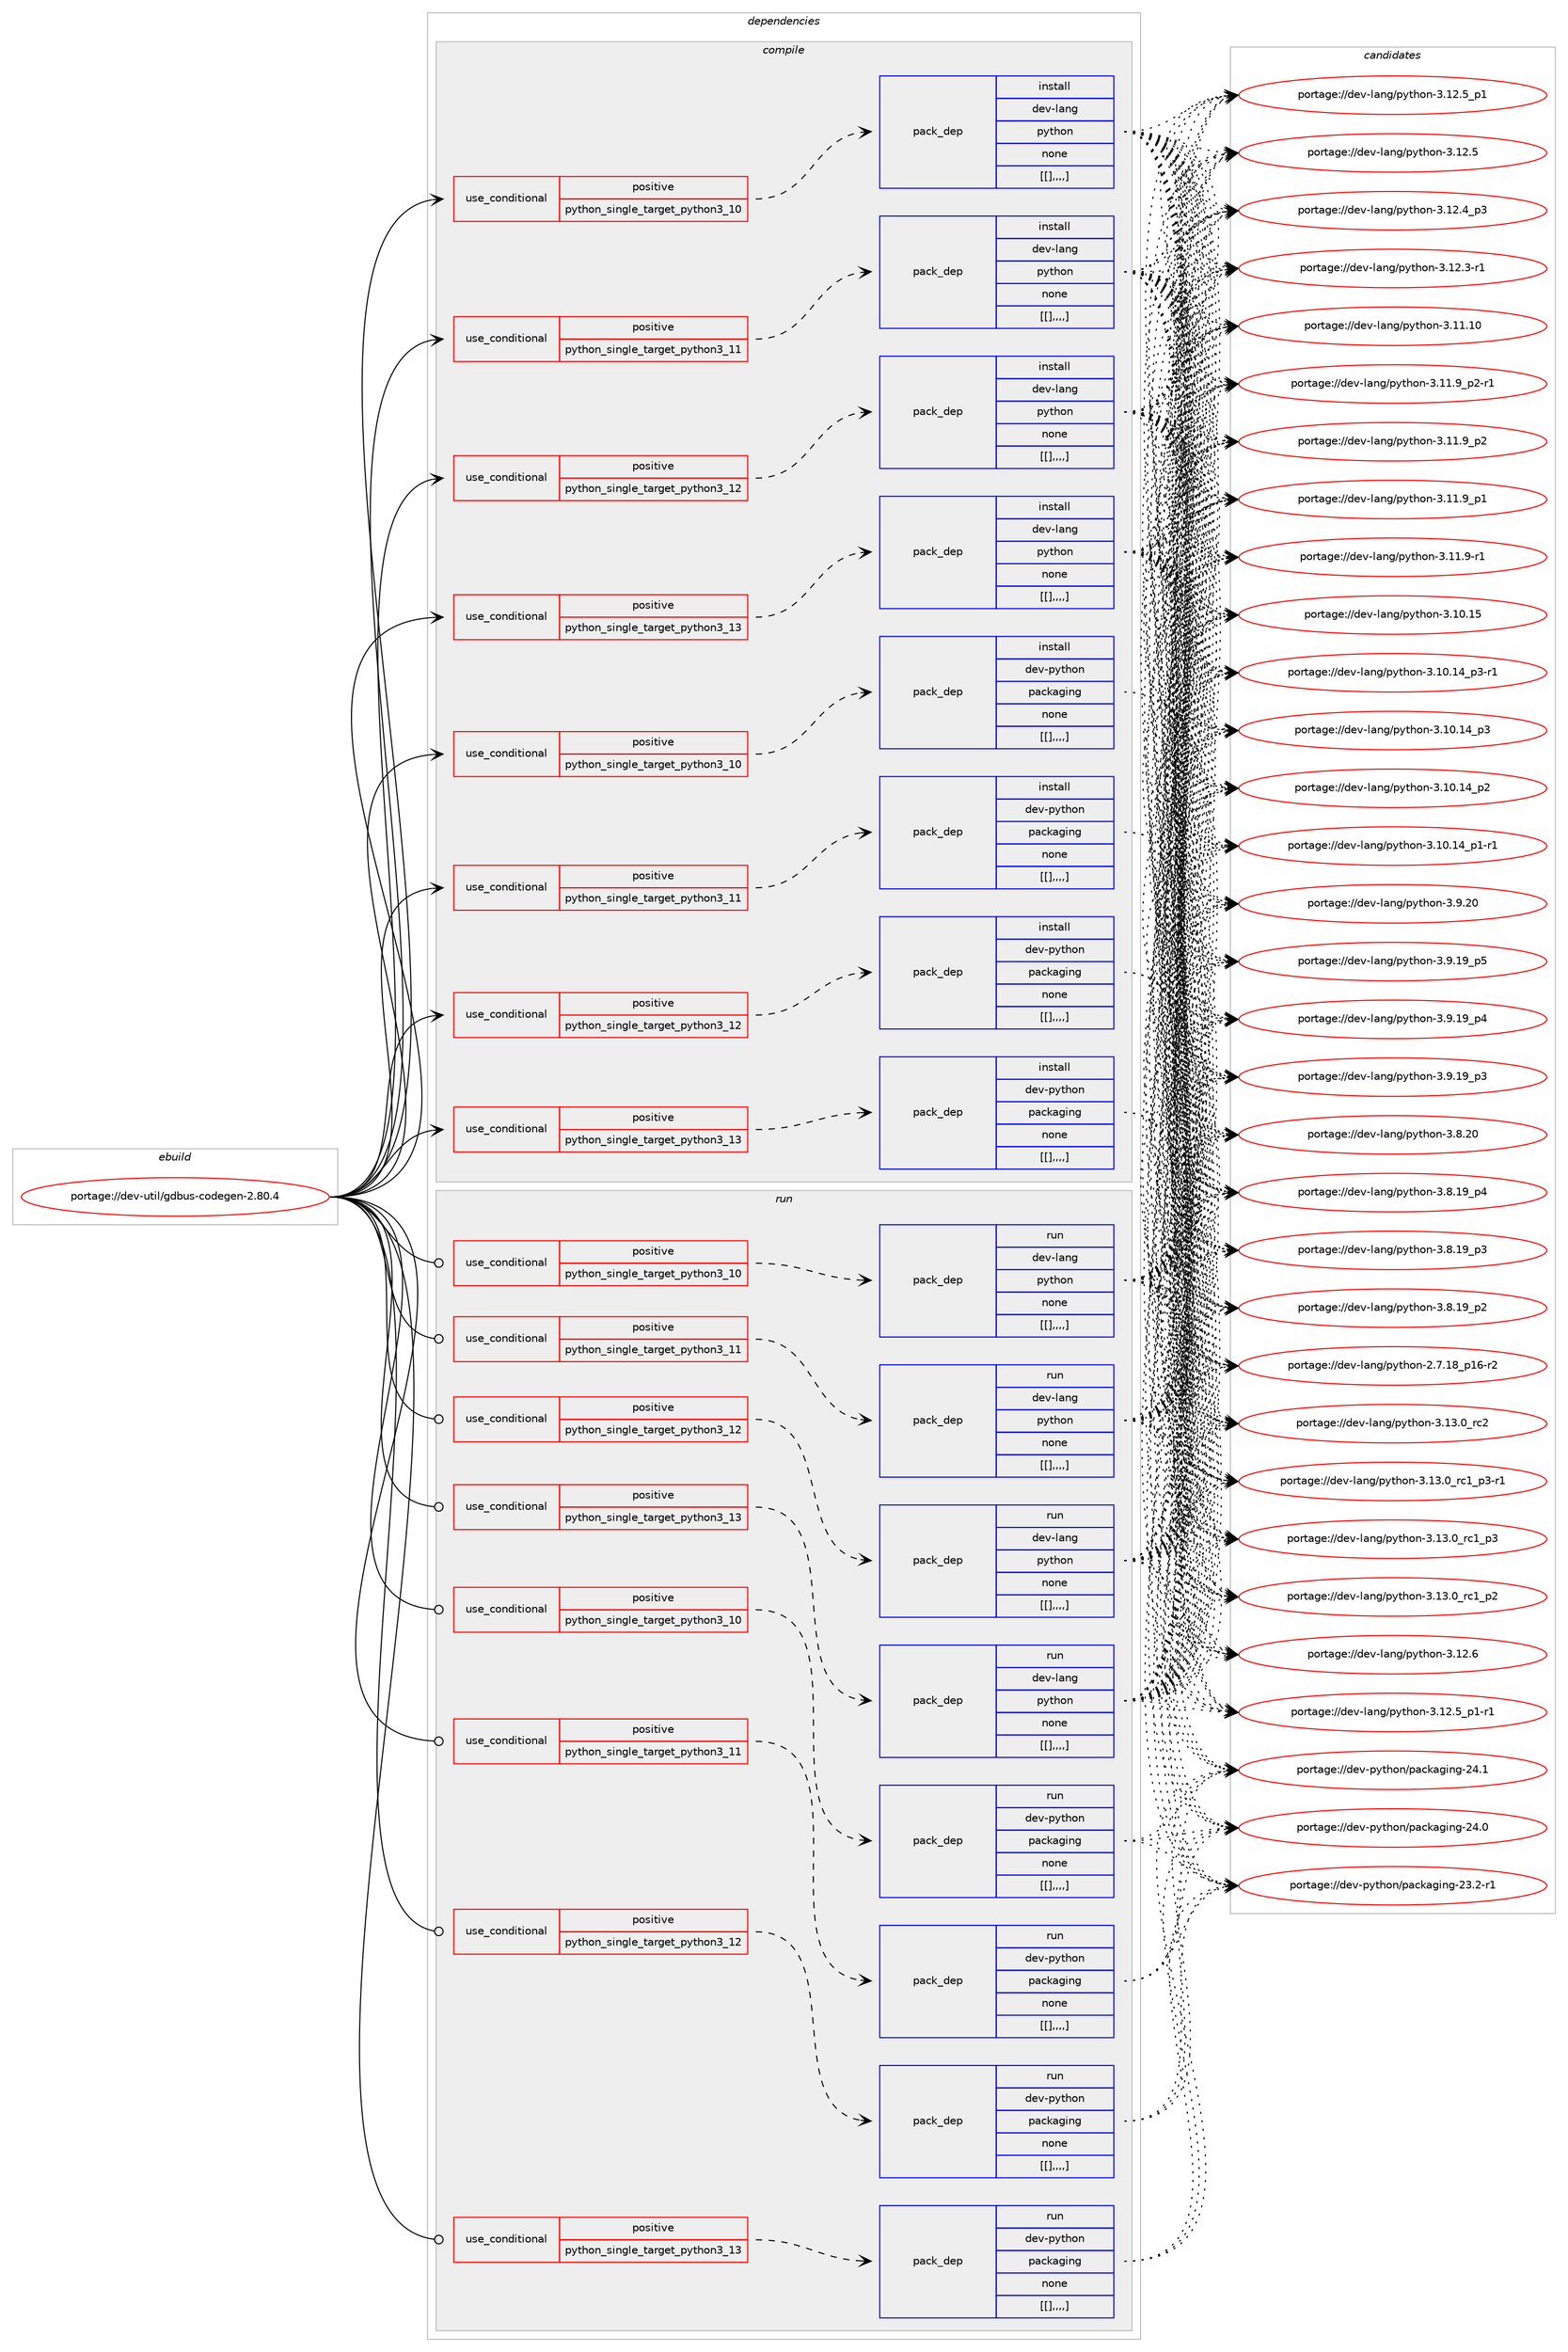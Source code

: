 digraph prolog {

# *************
# Graph options
# *************

newrank=true;
concentrate=true;
compound=true;
graph [rankdir=LR,fontname=Helvetica,fontsize=10,ranksep=1.5];#, ranksep=2.5, nodesep=0.2];
edge  [arrowhead=vee];
node  [fontname=Helvetica,fontsize=10];

# **********
# The ebuild
# **********

subgraph cluster_leftcol {
color=gray;
label=<<i>ebuild</i>>;
id [label="portage://dev-util/gdbus-codegen-2.80.4", color=red, width=4, href="../dev-util/gdbus-codegen-2.80.4.svg"];
}

# ****************
# The dependencies
# ****************

subgraph cluster_midcol {
color=gray;
label=<<i>dependencies</i>>;
subgraph cluster_compile {
fillcolor="#eeeeee";
style=filled;
label=<<i>compile</i>>;
subgraph cond62136 {
dependency217967 [label=<<TABLE BORDER="0" CELLBORDER="1" CELLSPACING="0" CELLPADDING="4"><TR><TD ROWSPAN="3" CELLPADDING="10">use_conditional</TD></TR><TR><TD>positive</TD></TR><TR><TD>python_single_target_python3_10</TD></TR></TABLE>>, shape=none, color=red];
subgraph pack154429 {
dependency217968 [label=<<TABLE BORDER="0" CELLBORDER="1" CELLSPACING="0" CELLPADDING="4" WIDTH="220"><TR><TD ROWSPAN="6" CELLPADDING="30">pack_dep</TD></TR><TR><TD WIDTH="110">install</TD></TR><TR><TD>dev-lang</TD></TR><TR><TD>python</TD></TR><TR><TD>none</TD></TR><TR><TD>[[],,,,]</TD></TR></TABLE>>, shape=none, color=blue];
}
dependency217967:e -> dependency217968:w [weight=20,style="dashed",arrowhead="vee"];
}
id:e -> dependency217967:w [weight=20,style="solid",arrowhead="vee"];
subgraph cond62137 {
dependency217969 [label=<<TABLE BORDER="0" CELLBORDER="1" CELLSPACING="0" CELLPADDING="4"><TR><TD ROWSPAN="3" CELLPADDING="10">use_conditional</TD></TR><TR><TD>positive</TD></TR><TR><TD>python_single_target_python3_10</TD></TR></TABLE>>, shape=none, color=red];
subgraph pack154430 {
dependency217970 [label=<<TABLE BORDER="0" CELLBORDER="1" CELLSPACING="0" CELLPADDING="4" WIDTH="220"><TR><TD ROWSPAN="6" CELLPADDING="30">pack_dep</TD></TR><TR><TD WIDTH="110">install</TD></TR><TR><TD>dev-python</TD></TR><TR><TD>packaging</TD></TR><TR><TD>none</TD></TR><TR><TD>[[],,,,]</TD></TR></TABLE>>, shape=none, color=blue];
}
dependency217969:e -> dependency217970:w [weight=20,style="dashed",arrowhead="vee"];
}
id:e -> dependency217969:w [weight=20,style="solid",arrowhead="vee"];
subgraph cond62138 {
dependency217971 [label=<<TABLE BORDER="0" CELLBORDER="1" CELLSPACING="0" CELLPADDING="4"><TR><TD ROWSPAN="3" CELLPADDING="10">use_conditional</TD></TR><TR><TD>positive</TD></TR><TR><TD>python_single_target_python3_11</TD></TR></TABLE>>, shape=none, color=red];
subgraph pack154431 {
dependency217972 [label=<<TABLE BORDER="0" CELLBORDER="1" CELLSPACING="0" CELLPADDING="4" WIDTH="220"><TR><TD ROWSPAN="6" CELLPADDING="30">pack_dep</TD></TR><TR><TD WIDTH="110">install</TD></TR><TR><TD>dev-lang</TD></TR><TR><TD>python</TD></TR><TR><TD>none</TD></TR><TR><TD>[[],,,,]</TD></TR></TABLE>>, shape=none, color=blue];
}
dependency217971:e -> dependency217972:w [weight=20,style="dashed",arrowhead="vee"];
}
id:e -> dependency217971:w [weight=20,style="solid",arrowhead="vee"];
subgraph cond62139 {
dependency217973 [label=<<TABLE BORDER="0" CELLBORDER="1" CELLSPACING="0" CELLPADDING="4"><TR><TD ROWSPAN="3" CELLPADDING="10">use_conditional</TD></TR><TR><TD>positive</TD></TR><TR><TD>python_single_target_python3_11</TD></TR></TABLE>>, shape=none, color=red];
subgraph pack154432 {
dependency217974 [label=<<TABLE BORDER="0" CELLBORDER="1" CELLSPACING="0" CELLPADDING="4" WIDTH="220"><TR><TD ROWSPAN="6" CELLPADDING="30">pack_dep</TD></TR><TR><TD WIDTH="110">install</TD></TR><TR><TD>dev-python</TD></TR><TR><TD>packaging</TD></TR><TR><TD>none</TD></TR><TR><TD>[[],,,,]</TD></TR></TABLE>>, shape=none, color=blue];
}
dependency217973:e -> dependency217974:w [weight=20,style="dashed",arrowhead="vee"];
}
id:e -> dependency217973:w [weight=20,style="solid",arrowhead="vee"];
subgraph cond62140 {
dependency217975 [label=<<TABLE BORDER="0" CELLBORDER="1" CELLSPACING="0" CELLPADDING="4"><TR><TD ROWSPAN="3" CELLPADDING="10">use_conditional</TD></TR><TR><TD>positive</TD></TR><TR><TD>python_single_target_python3_12</TD></TR></TABLE>>, shape=none, color=red];
subgraph pack154433 {
dependency217976 [label=<<TABLE BORDER="0" CELLBORDER="1" CELLSPACING="0" CELLPADDING="4" WIDTH="220"><TR><TD ROWSPAN="6" CELLPADDING="30">pack_dep</TD></TR><TR><TD WIDTH="110">install</TD></TR><TR><TD>dev-lang</TD></TR><TR><TD>python</TD></TR><TR><TD>none</TD></TR><TR><TD>[[],,,,]</TD></TR></TABLE>>, shape=none, color=blue];
}
dependency217975:e -> dependency217976:w [weight=20,style="dashed",arrowhead="vee"];
}
id:e -> dependency217975:w [weight=20,style="solid",arrowhead="vee"];
subgraph cond62141 {
dependency217977 [label=<<TABLE BORDER="0" CELLBORDER="1" CELLSPACING="0" CELLPADDING="4"><TR><TD ROWSPAN="3" CELLPADDING="10">use_conditional</TD></TR><TR><TD>positive</TD></TR><TR><TD>python_single_target_python3_12</TD></TR></TABLE>>, shape=none, color=red];
subgraph pack154434 {
dependency217978 [label=<<TABLE BORDER="0" CELLBORDER="1" CELLSPACING="0" CELLPADDING="4" WIDTH="220"><TR><TD ROWSPAN="6" CELLPADDING="30">pack_dep</TD></TR><TR><TD WIDTH="110">install</TD></TR><TR><TD>dev-python</TD></TR><TR><TD>packaging</TD></TR><TR><TD>none</TD></TR><TR><TD>[[],,,,]</TD></TR></TABLE>>, shape=none, color=blue];
}
dependency217977:e -> dependency217978:w [weight=20,style="dashed",arrowhead="vee"];
}
id:e -> dependency217977:w [weight=20,style="solid",arrowhead="vee"];
subgraph cond62142 {
dependency217979 [label=<<TABLE BORDER="0" CELLBORDER="1" CELLSPACING="0" CELLPADDING="4"><TR><TD ROWSPAN="3" CELLPADDING="10">use_conditional</TD></TR><TR><TD>positive</TD></TR><TR><TD>python_single_target_python3_13</TD></TR></TABLE>>, shape=none, color=red];
subgraph pack154435 {
dependency217980 [label=<<TABLE BORDER="0" CELLBORDER="1" CELLSPACING="0" CELLPADDING="4" WIDTH="220"><TR><TD ROWSPAN="6" CELLPADDING="30">pack_dep</TD></TR><TR><TD WIDTH="110">install</TD></TR><TR><TD>dev-lang</TD></TR><TR><TD>python</TD></TR><TR><TD>none</TD></TR><TR><TD>[[],,,,]</TD></TR></TABLE>>, shape=none, color=blue];
}
dependency217979:e -> dependency217980:w [weight=20,style="dashed",arrowhead="vee"];
}
id:e -> dependency217979:w [weight=20,style="solid",arrowhead="vee"];
subgraph cond62143 {
dependency217981 [label=<<TABLE BORDER="0" CELLBORDER="1" CELLSPACING="0" CELLPADDING="4"><TR><TD ROWSPAN="3" CELLPADDING="10">use_conditional</TD></TR><TR><TD>positive</TD></TR><TR><TD>python_single_target_python3_13</TD></TR></TABLE>>, shape=none, color=red];
subgraph pack154436 {
dependency217982 [label=<<TABLE BORDER="0" CELLBORDER="1" CELLSPACING="0" CELLPADDING="4" WIDTH="220"><TR><TD ROWSPAN="6" CELLPADDING="30">pack_dep</TD></TR><TR><TD WIDTH="110">install</TD></TR><TR><TD>dev-python</TD></TR><TR><TD>packaging</TD></TR><TR><TD>none</TD></TR><TR><TD>[[],,,,]</TD></TR></TABLE>>, shape=none, color=blue];
}
dependency217981:e -> dependency217982:w [weight=20,style="dashed",arrowhead="vee"];
}
id:e -> dependency217981:w [weight=20,style="solid",arrowhead="vee"];
}
subgraph cluster_compileandrun {
fillcolor="#eeeeee";
style=filled;
label=<<i>compile and run</i>>;
}
subgraph cluster_run {
fillcolor="#eeeeee";
style=filled;
label=<<i>run</i>>;
subgraph cond62144 {
dependency217983 [label=<<TABLE BORDER="0" CELLBORDER="1" CELLSPACING="0" CELLPADDING="4"><TR><TD ROWSPAN="3" CELLPADDING="10">use_conditional</TD></TR><TR><TD>positive</TD></TR><TR><TD>python_single_target_python3_10</TD></TR></TABLE>>, shape=none, color=red];
subgraph pack154437 {
dependency217984 [label=<<TABLE BORDER="0" CELLBORDER="1" CELLSPACING="0" CELLPADDING="4" WIDTH="220"><TR><TD ROWSPAN="6" CELLPADDING="30">pack_dep</TD></TR><TR><TD WIDTH="110">run</TD></TR><TR><TD>dev-lang</TD></TR><TR><TD>python</TD></TR><TR><TD>none</TD></TR><TR><TD>[[],,,,]</TD></TR></TABLE>>, shape=none, color=blue];
}
dependency217983:e -> dependency217984:w [weight=20,style="dashed",arrowhead="vee"];
}
id:e -> dependency217983:w [weight=20,style="solid",arrowhead="odot"];
subgraph cond62145 {
dependency217985 [label=<<TABLE BORDER="0" CELLBORDER="1" CELLSPACING="0" CELLPADDING="4"><TR><TD ROWSPAN="3" CELLPADDING="10">use_conditional</TD></TR><TR><TD>positive</TD></TR><TR><TD>python_single_target_python3_10</TD></TR></TABLE>>, shape=none, color=red];
subgraph pack154438 {
dependency217986 [label=<<TABLE BORDER="0" CELLBORDER="1" CELLSPACING="0" CELLPADDING="4" WIDTH="220"><TR><TD ROWSPAN="6" CELLPADDING="30">pack_dep</TD></TR><TR><TD WIDTH="110">run</TD></TR><TR><TD>dev-python</TD></TR><TR><TD>packaging</TD></TR><TR><TD>none</TD></TR><TR><TD>[[],,,,]</TD></TR></TABLE>>, shape=none, color=blue];
}
dependency217985:e -> dependency217986:w [weight=20,style="dashed",arrowhead="vee"];
}
id:e -> dependency217985:w [weight=20,style="solid",arrowhead="odot"];
subgraph cond62146 {
dependency217987 [label=<<TABLE BORDER="0" CELLBORDER="1" CELLSPACING="0" CELLPADDING="4"><TR><TD ROWSPAN="3" CELLPADDING="10">use_conditional</TD></TR><TR><TD>positive</TD></TR><TR><TD>python_single_target_python3_11</TD></TR></TABLE>>, shape=none, color=red];
subgraph pack154439 {
dependency217988 [label=<<TABLE BORDER="0" CELLBORDER="1" CELLSPACING="0" CELLPADDING="4" WIDTH="220"><TR><TD ROWSPAN="6" CELLPADDING="30">pack_dep</TD></TR><TR><TD WIDTH="110">run</TD></TR><TR><TD>dev-lang</TD></TR><TR><TD>python</TD></TR><TR><TD>none</TD></TR><TR><TD>[[],,,,]</TD></TR></TABLE>>, shape=none, color=blue];
}
dependency217987:e -> dependency217988:w [weight=20,style="dashed",arrowhead="vee"];
}
id:e -> dependency217987:w [weight=20,style="solid",arrowhead="odot"];
subgraph cond62147 {
dependency217989 [label=<<TABLE BORDER="0" CELLBORDER="1" CELLSPACING="0" CELLPADDING="4"><TR><TD ROWSPAN="3" CELLPADDING="10">use_conditional</TD></TR><TR><TD>positive</TD></TR><TR><TD>python_single_target_python3_11</TD></TR></TABLE>>, shape=none, color=red];
subgraph pack154440 {
dependency217990 [label=<<TABLE BORDER="0" CELLBORDER="1" CELLSPACING="0" CELLPADDING="4" WIDTH="220"><TR><TD ROWSPAN="6" CELLPADDING="30">pack_dep</TD></TR><TR><TD WIDTH="110">run</TD></TR><TR><TD>dev-python</TD></TR><TR><TD>packaging</TD></TR><TR><TD>none</TD></TR><TR><TD>[[],,,,]</TD></TR></TABLE>>, shape=none, color=blue];
}
dependency217989:e -> dependency217990:w [weight=20,style="dashed",arrowhead="vee"];
}
id:e -> dependency217989:w [weight=20,style="solid",arrowhead="odot"];
subgraph cond62148 {
dependency217991 [label=<<TABLE BORDER="0" CELLBORDER="1" CELLSPACING="0" CELLPADDING="4"><TR><TD ROWSPAN="3" CELLPADDING="10">use_conditional</TD></TR><TR><TD>positive</TD></TR><TR><TD>python_single_target_python3_12</TD></TR></TABLE>>, shape=none, color=red];
subgraph pack154441 {
dependency217992 [label=<<TABLE BORDER="0" CELLBORDER="1" CELLSPACING="0" CELLPADDING="4" WIDTH="220"><TR><TD ROWSPAN="6" CELLPADDING="30">pack_dep</TD></TR><TR><TD WIDTH="110">run</TD></TR><TR><TD>dev-lang</TD></TR><TR><TD>python</TD></TR><TR><TD>none</TD></TR><TR><TD>[[],,,,]</TD></TR></TABLE>>, shape=none, color=blue];
}
dependency217991:e -> dependency217992:w [weight=20,style="dashed",arrowhead="vee"];
}
id:e -> dependency217991:w [weight=20,style="solid",arrowhead="odot"];
subgraph cond62149 {
dependency217993 [label=<<TABLE BORDER="0" CELLBORDER="1" CELLSPACING="0" CELLPADDING="4"><TR><TD ROWSPAN="3" CELLPADDING="10">use_conditional</TD></TR><TR><TD>positive</TD></TR><TR><TD>python_single_target_python3_12</TD></TR></TABLE>>, shape=none, color=red];
subgraph pack154442 {
dependency217994 [label=<<TABLE BORDER="0" CELLBORDER="1" CELLSPACING="0" CELLPADDING="4" WIDTH="220"><TR><TD ROWSPAN="6" CELLPADDING="30">pack_dep</TD></TR><TR><TD WIDTH="110">run</TD></TR><TR><TD>dev-python</TD></TR><TR><TD>packaging</TD></TR><TR><TD>none</TD></TR><TR><TD>[[],,,,]</TD></TR></TABLE>>, shape=none, color=blue];
}
dependency217993:e -> dependency217994:w [weight=20,style="dashed",arrowhead="vee"];
}
id:e -> dependency217993:w [weight=20,style="solid",arrowhead="odot"];
subgraph cond62150 {
dependency217995 [label=<<TABLE BORDER="0" CELLBORDER="1" CELLSPACING="0" CELLPADDING="4"><TR><TD ROWSPAN="3" CELLPADDING="10">use_conditional</TD></TR><TR><TD>positive</TD></TR><TR><TD>python_single_target_python3_13</TD></TR></TABLE>>, shape=none, color=red];
subgraph pack154443 {
dependency217996 [label=<<TABLE BORDER="0" CELLBORDER="1" CELLSPACING="0" CELLPADDING="4" WIDTH="220"><TR><TD ROWSPAN="6" CELLPADDING="30">pack_dep</TD></TR><TR><TD WIDTH="110">run</TD></TR><TR><TD>dev-lang</TD></TR><TR><TD>python</TD></TR><TR><TD>none</TD></TR><TR><TD>[[],,,,]</TD></TR></TABLE>>, shape=none, color=blue];
}
dependency217995:e -> dependency217996:w [weight=20,style="dashed",arrowhead="vee"];
}
id:e -> dependency217995:w [weight=20,style="solid",arrowhead="odot"];
subgraph cond62151 {
dependency217997 [label=<<TABLE BORDER="0" CELLBORDER="1" CELLSPACING="0" CELLPADDING="4"><TR><TD ROWSPAN="3" CELLPADDING="10">use_conditional</TD></TR><TR><TD>positive</TD></TR><TR><TD>python_single_target_python3_13</TD></TR></TABLE>>, shape=none, color=red];
subgraph pack154444 {
dependency217998 [label=<<TABLE BORDER="0" CELLBORDER="1" CELLSPACING="0" CELLPADDING="4" WIDTH="220"><TR><TD ROWSPAN="6" CELLPADDING="30">pack_dep</TD></TR><TR><TD WIDTH="110">run</TD></TR><TR><TD>dev-python</TD></TR><TR><TD>packaging</TD></TR><TR><TD>none</TD></TR><TR><TD>[[],,,,]</TD></TR></TABLE>>, shape=none, color=blue];
}
dependency217997:e -> dependency217998:w [weight=20,style="dashed",arrowhead="vee"];
}
id:e -> dependency217997:w [weight=20,style="solid",arrowhead="odot"];
}
}

# **************
# The candidates
# **************

subgraph cluster_choices {
rank=same;
color=gray;
label=<<i>candidates</i>>;

subgraph choice154429 {
color=black;
nodesep=1;
choice10010111845108971101034711212111610411111045514649514648951149950 [label="portage://dev-lang/python-3.13.0_rc2", color=red, width=4,href="../dev-lang/python-3.13.0_rc2.svg"];
choice1001011184510897110103471121211161041111104551464951464895114994995112514511449 [label="portage://dev-lang/python-3.13.0_rc1_p3-r1", color=red, width=4,href="../dev-lang/python-3.13.0_rc1_p3-r1.svg"];
choice100101118451089711010347112121116104111110455146495146489511499499511251 [label="portage://dev-lang/python-3.13.0_rc1_p3", color=red, width=4,href="../dev-lang/python-3.13.0_rc1_p3.svg"];
choice100101118451089711010347112121116104111110455146495146489511499499511250 [label="portage://dev-lang/python-3.13.0_rc1_p2", color=red, width=4,href="../dev-lang/python-3.13.0_rc1_p2.svg"];
choice10010111845108971101034711212111610411111045514649504654 [label="portage://dev-lang/python-3.12.6", color=red, width=4,href="../dev-lang/python-3.12.6.svg"];
choice1001011184510897110103471121211161041111104551464950465395112494511449 [label="portage://dev-lang/python-3.12.5_p1-r1", color=red, width=4,href="../dev-lang/python-3.12.5_p1-r1.svg"];
choice100101118451089711010347112121116104111110455146495046539511249 [label="portage://dev-lang/python-3.12.5_p1", color=red, width=4,href="../dev-lang/python-3.12.5_p1.svg"];
choice10010111845108971101034711212111610411111045514649504653 [label="portage://dev-lang/python-3.12.5", color=red, width=4,href="../dev-lang/python-3.12.5.svg"];
choice100101118451089711010347112121116104111110455146495046529511251 [label="portage://dev-lang/python-3.12.4_p3", color=red, width=4,href="../dev-lang/python-3.12.4_p3.svg"];
choice100101118451089711010347112121116104111110455146495046514511449 [label="portage://dev-lang/python-3.12.3-r1", color=red, width=4,href="../dev-lang/python-3.12.3-r1.svg"];
choice1001011184510897110103471121211161041111104551464949464948 [label="portage://dev-lang/python-3.11.10", color=red, width=4,href="../dev-lang/python-3.11.10.svg"];
choice1001011184510897110103471121211161041111104551464949465795112504511449 [label="portage://dev-lang/python-3.11.9_p2-r1", color=red, width=4,href="../dev-lang/python-3.11.9_p2-r1.svg"];
choice100101118451089711010347112121116104111110455146494946579511250 [label="portage://dev-lang/python-3.11.9_p2", color=red, width=4,href="../dev-lang/python-3.11.9_p2.svg"];
choice100101118451089711010347112121116104111110455146494946579511249 [label="portage://dev-lang/python-3.11.9_p1", color=red, width=4,href="../dev-lang/python-3.11.9_p1.svg"];
choice100101118451089711010347112121116104111110455146494946574511449 [label="portage://dev-lang/python-3.11.9-r1", color=red, width=4,href="../dev-lang/python-3.11.9-r1.svg"];
choice1001011184510897110103471121211161041111104551464948464953 [label="portage://dev-lang/python-3.10.15", color=red, width=4,href="../dev-lang/python-3.10.15.svg"];
choice100101118451089711010347112121116104111110455146494846495295112514511449 [label="portage://dev-lang/python-3.10.14_p3-r1", color=red, width=4,href="../dev-lang/python-3.10.14_p3-r1.svg"];
choice10010111845108971101034711212111610411111045514649484649529511251 [label="portage://dev-lang/python-3.10.14_p3", color=red, width=4,href="../dev-lang/python-3.10.14_p3.svg"];
choice10010111845108971101034711212111610411111045514649484649529511250 [label="portage://dev-lang/python-3.10.14_p2", color=red, width=4,href="../dev-lang/python-3.10.14_p2.svg"];
choice100101118451089711010347112121116104111110455146494846495295112494511449 [label="portage://dev-lang/python-3.10.14_p1-r1", color=red, width=4,href="../dev-lang/python-3.10.14_p1-r1.svg"];
choice10010111845108971101034711212111610411111045514657465048 [label="portage://dev-lang/python-3.9.20", color=red, width=4,href="../dev-lang/python-3.9.20.svg"];
choice100101118451089711010347112121116104111110455146574649579511253 [label="portage://dev-lang/python-3.9.19_p5", color=red, width=4,href="../dev-lang/python-3.9.19_p5.svg"];
choice100101118451089711010347112121116104111110455146574649579511252 [label="portage://dev-lang/python-3.9.19_p4", color=red, width=4,href="../dev-lang/python-3.9.19_p4.svg"];
choice100101118451089711010347112121116104111110455146574649579511251 [label="portage://dev-lang/python-3.9.19_p3", color=red, width=4,href="../dev-lang/python-3.9.19_p3.svg"];
choice10010111845108971101034711212111610411111045514656465048 [label="portage://dev-lang/python-3.8.20", color=red, width=4,href="../dev-lang/python-3.8.20.svg"];
choice100101118451089711010347112121116104111110455146564649579511252 [label="portage://dev-lang/python-3.8.19_p4", color=red, width=4,href="../dev-lang/python-3.8.19_p4.svg"];
choice100101118451089711010347112121116104111110455146564649579511251 [label="portage://dev-lang/python-3.8.19_p3", color=red, width=4,href="../dev-lang/python-3.8.19_p3.svg"];
choice100101118451089711010347112121116104111110455146564649579511250 [label="portage://dev-lang/python-3.8.19_p2", color=red, width=4,href="../dev-lang/python-3.8.19_p2.svg"];
choice100101118451089711010347112121116104111110455046554649569511249544511450 [label="portage://dev-lang/python-2.7.18_p16-r2", color=red, width=4,href="../dev-lang/python-2.7.18_p16-r2.svg"];
dependency217968:e -> choice10010111845108971101034711212111610411111045514649514648951149950:w [style=dotted,weight="100"];
dependency217968:e -> choice1001011184510897110103471121211161041111104551464951464895114994995112514511449:w [style=dotted,weight="100"];
dependency217968:e -> choice100101118451089711010347112121116104111110455146495146489511499499511251:w [style=dotted,weight="100"];
dependency217968:e -> choice100101118451089711010347112121116104111110455146495146489511499499511250:w [style=dotted,weight="100"];
dependency217968:e -> choice10010111845108971101034711212111610411111045514649504654:w [style=dotted,weight="100"];
dependency217968:e -> choice1001011184510897110103471121211161041111104551464950465395112494511449:w [style=dotted,weight="100"];
dependency217968:e -> choice100101118451089711010347112121116104111110455146495046539511249:w [style=dotted,weight="100"];
dependency217968:e -> choice10010111845108971101034711212111610411111045514649504653:w [style=dotted,weight="100"];
dependency217968:e -> choice100101118451089711010347112121116104111110455146495046529511251:w [style=dotted,weight="100"];
dependency217968:e -> choice100101118451089711010347112121116104111110455146495046514511449:w [style=dotted,weight="100"];
dependency217968:e -> choice1001011184510897110103471121211161041111104551464949464948:w [style=dotted,weight="100"];
dependency217968:e -> choice1001011184510897110103471121211161041111104551464949465795112504511449:w [style=dotted,weight="100"];
dependency217968:e -> choice100101118451089711010347112121116104111110455146494946579511250:w [style=dotted,weight="100"];
dependency217968:e -> choice100101118451089711010347112121116104111110455146494946579511249:w [style=dotted,weight="100"];
dependency217968:e -> choice100101118451089711010347112121116104111110455146494946574511449:w [style=dotted,weight="100"];
dependency217968:e -> choice1001011184510897110103471121211161041111104551464948464953:w [style=dotted,weight="100"];
dependency217968:e -> choice100101118451089711010347112121116104111110455146494846495295112514511449:w [style=dotted,weight="100"];
dependency217968:e -> choice10010111845108971101034711212111610411111045514649484649529511251:w [style=dotted,weight="100"];
dependency217968:e -> choice10010111845108971101034711212111610411111045514649484649529511250:w [style=dotted,weight="100"];
dependency217968:e -> choice100101118451089711010347112121116104111110455146494846495295112494511449:w [style=dotted,weight="100"];
dependency217968:e -> choice10010111845108971101034711212111610411111045514657465048:w [style=dotted,weight="100"];
dependency217968:e -> choice100101118451089711010347112121116104111110455146574649579511253:w [style=dotted,weight="100"];
dependency217968:e -> choice100101118451089711010347112121116104111110455146574649579511252:w [style=dotted,weight="100"];
dependency217968:e -> choice100101118451089711010347112121116104111110455146574649579511251:w [style=dotted,weight="100"];
dependency217968:e -> choice10010111845108971101034711212111610411111045514656465048:w [style=dotted,weight="100"];
dependency217968:e -> choice100101118451089711010347112121116104111110455146564649579511252:w [style=dotted,weight="100"];
dependency217968:e -> choice100101118451089711010347112121116104111110455146564649579511251:w [style=dotted,weight="100"];
dependency217968:e -> choice100101118451089711010347112121116104111110455146564649579511250:w [style=dotted,weight="100"];
dependency217968:e -> choice100101118451089711010347112121116104111110455046554649569511249544511450:w [style=dotted,weight="100"];
}
subgraph choice154430 {
color=black;
nodesep=1;
choice10010111845112121116104111110471129799107971031051101034550524649 [label="portage://dev-python/packaging-24.1", color=red, width=4,href="../dev-python/packaging-24.1.svg"];
choice10010111845112121116104111110471129799107971031051101034550524648 [label="portage://dev-python/packaging-24.0", color=red, width=4,href="../dev-python/packaging-24.0.svg"];
choice100101118451121211161041111104711297991079710310511010345505146504511449 [label="portage://dev-python/packaging-23.2-r1", color=red, width=4,href="../dev-python/packaging-23.2-r1.svg"];
dependency217970:e -> choice10010111845112121116104111110471129799107971031051101034550524649:w [style=dotted,weight="100"];
dependency217970:e -> choice10010111845112121116104111110471129799107971031051101034550524648:w [style=dotted,weight="100"];
dependency217970:e -> choice100101118451121211161041111104711297991079710310511010345505146504511449:w [style=dotted,weight="100"];
}
subgraph choice154431 {
color=black;
nodesep=1;
choice10010111845108971101034711212111610411111045514649514648951149950 [label="portage://dev-lang/python-3.13.0_rc2", color=red, width=4,href="../dev-lang/python-3.13.0_rc2.svg"];
choice1001011184510897110103471121211161041111104551464951464895114994995112514511449 [label="portage://dev-lang/python-3.13.0_rc1_p3-r1", color=red, width=4,href="../dev-lang/python-3.13.0_rc1_p3-r1.svg"];
choice100101118451089711010347112121116104111110455146495146489511499499511251 [label="portage://dev-lang/python-3.13.0_rc1_p3", color=red, width=4,href="../dev-lang/python-3.13.0_rc1_p3.svg"];
choice100101118451089711010347112121116104111110455146495146489511499499511250 [label="portage://dev-lang/python-3.13.0_rc1_p2", color=red, width=4,href="../dev-lang/python-3.13.0_rc1_p2.svg"];
choice10010111845108971101034711212111610411111045514649504654 [label="portage://dev-lang/python-3.12.6", color=red, width=4,href="../dev-lang/python-3.12.6.svg"];
choice1001011184510897110103471121211161041111104551464950465395112494511449 [label="portage://dev-lang/python-3.12.5_p1-r1", color=red, width=4,href="../dev-lang/python-3.12.5_p1-r1.svg"];
choice100101118451089711010347112121116104111110455146495046539511249 [label="portage://dev-lang/python-3.12.5_p1", color=red, width=4,href="../dev-lang/python-3.12.5_p1.svg"];
choice10010111845108971101034711212111610411111045514649504653 [label="portage://dev-lang/python-3.12.5", color=red, width=4,href="../dev-lang/python-3.12.5.svg"];
choice100101118451089711010347112121116104111110455146495046529511251 [label="portage://dev-lang/python-3.12.4_p3", color=red, width=4,href="../dev-lang/python-3.12.4_p3.svg"];
choice100101118451089711010347112121116104111110455146495046514511449 [label="portage://dev-lang/python-3.12.3-r1", color=red, width=4,href="../dev-lang/python-3.12.3-r1.svg"];
choice1001011184510897110103471121211161041111104551464949464948 [label="portage://dev-lang/python-3.11.10", color=red, width=4,href="../dev-lang/python-3.11.10.svg"];
choice1001011184510897110103471121211161041111104551464949465795112504511449 [label="portage://dev-lang/python-3.11.9_p2-r1", color=red, width=4,href="../dev-lang/python-3.11.9_p2-r1.svg"];
choice100101118451089711010347112121116104111110455146494946579511250 [label="portage://dev-lang/python-3.11.9_p2", color=red, width=4,href="../dev-lang/python-3.11.9_p2.svg"];
choice100101118451089711010347112121116104111110455146494946579511249 [label="portage://dev-lang/python-3.11.9_p1", color=red, width=4,href="../dev-lang/python-3.11.9_p1.svg"];
choice100101118451089711010347112121116104111110455146494946574511449 [label="portage://dev-lang/python-3.11.9-r1", color=red, width=4,href="../dev-lang/python-3.11.9-r1.svg"];
choice1001011184510897110103471121211161041111104551464948464953 [label="portage://dev-lang/python-3.10.15", color=red, width=4,href="../dev-lang/python-3.10.15.svg"];
choice100101118451089711010347112121116104111110455146494846495295112514511449 [label="portage://dev-lang/python-3.10.14_p3-r1", color=red, width=4,href="../dev-lang/python-3.10.14_p3-r1.svg"];
choice10010111845108971101034711212111610411111045514649484649529511251 [label="portage://dev-lang/python-3.10.14_p3", color=red, width=4,href="../dev-lang/python-3.10.14_p3.svg"];
choice10010111845108971101034711212111610411111045514649484649529511250 [label="portage://dev-lang/python-3.10.14_p2", color=red, width=4,href="../dev-lang/python-3.10.14_p2.svg"];
choice100101118451089711010347112121116104111110455146494846495295112494511449 [label="portage://dev-lang/python-3.10.14_p1-r1", color=red, width=4,href="../dev-lang/python-3.10.14_p1-r1.svg"];
choice10010111845108971101034711212111610411111045514657465048 [label="portage://dev-lang/python-3.9.20", color=red, width=4,href="../dev-lang/python-3.9.20.svg"];
choice100101118451089711010347112121116104111110455146574649579511253 [label="portage://dev-lang/python-3.9.19_p5", color=red, width=4,href="../dev-lang/python-3.9.19_p5.svg"];
choice100101118451089711010347112121116104111110455146574649579511252 [label="portage://dev-lang/python-3.9.19_p4", color=red, width=4,href="../dev-lang/python-3.9.19_p4.svg"];
choice100101118451089711010347112121116104111110455146574649579511251 [label="portage://dev-lang/python-3.9.19_p3", color=red, width=4,href="../dev-lang/python-3.9.19_p3.svg"];
choice10010111845108971101034711212111610411111045514656465048 [label="portage://dev-lang/python-3.8.20", color=red, width=4,href="../dev-lang/python-3.8.20.svg"];
choice100101118451089711010347112121116104111110455146564649579511252 [label="portage://dev-lang/python-3.8.19_p4", color=red, width=4,href="../dev-lang/python-3.8.19_p4.svg"];
choice100101118451089711010347112121116104111110455146564649579511251 [label="portage://dev-lang/python-3.8.19_p3", color=red, width=4,href="../dev-lang/python-3.8.19_p3.svg"];
choice100101118451089711010347112121116104111110455146564649579511250 [label="portage://dev-lang/python-3.8.19_p2", color=red, width=4,href="../dev-lang/python-3.8.19_p2.svg"];
choice100101118451089711010347112121116104111110455046554649569511249544511450 [label="portage://dev-lang/python-2.7.18_p16-r2", color=red, width=4,href="../dev-lang/python-2.7.18_p16-r2.svg"];
dependency217972:e -> choice10010111845108971101034711212111610411111045514649514648951149950:w [style=dotted,weight="100"];
dependency217972:e -> choice1001011184510897110103471121211161041111104551464951464895114994995112514511449:w [style=dotted,weight="100"];
dependency217972:e -> choice100101118451089711010347112121116104111110455146495146489511499499511251:w [style=dotted,weight="100"];
dependency217972:e -> choice100101118451089711010347112121116104111110455146495146489511499499511250:w [style=dotted,weight="100"];
dependency217972:e -> choice10010111845108971101034711212111610411111045514649504654:w [style=dotted,weight="100"];
dependency217972:e -> choice1001011184510897110103471121211161041111104551464950465395112494511449:w [style=dotted,weight="100"];
dependency217972:e -> choice100101118451089711010347112121116104111110455146495046539511249:w [style=dotted,weight="100"];
dependency217972:e -> choice10010111845108971101034711212111610411111045514649504653:w [style=dotted,weight="100"];
dependency217972:e -> choice100101118451089711010347112121116104111110455146495046529511251:w [style=dotted,weight="100"];
dependency217972:e -> choice100101118451089711010347112121116104111110455146495046514511449:w [style=dotted,weight="100"];
dependency217972:e -> choice1001011184510897110103471121211161041111104551464949464948:w [style=dotted,weight="100"];
dependency217972:e -> choice1001011184510897110103471121211161041111104551464949465795112504511449:w [style=dotted,weight="100"];
dependency217972:e -> choice100101118451089711010347112121116104111110455146494946579511250:w [style=dotted,weight="100"];
dependency217972:e -> choice100101118451089711010347112121116104111110455146494946579511249:w [style=dotted,weight="100"];
dependency217972:e -> choice100101118451089711010347112121116104111110455146494946574511449:w [style=dotted,weight="100"];
dependency217972:e -> choice1001011184510897110103471121211161041111104551464948464953:w [style=dotted,weight="100"];
dependency217972:e -> choice100101118451089711010347112121116104111110455146494846495295112514511449:w [style=dotted,weight="100"];
dependency217972:e -> choice10010111845108971101034711212111610411111045514649484649529511251:w [style=dotted,weight="100"];
dependency217972:e -> choice10010111845108971101034711212111610411111045514649484649529511250:w [style=dotted,weight="100"];
dependency217972:e -> choice100101118451089711010347112121116104111110455146494846495295112494511449:w [style=dotted,weight="100"];
dependency217972:e -> choice10010111845108971101034711212111610411111045514657465048:w [style=dotted,weight="100"];
dependency217972:e -> choice100101118451089711010347112121116104111110455146574649579511253:w [style=dotted,weight="100"];
dependency217972:e -> choice100101118451089711010347112121116104111110455146574649579511252:w [style=dotted,weight="100"];
dependency217972:e -> choice100101118451089711010347112121116104111110455146574649579511251:w [style=dotted,weight="100"];
dependency217972:e -> choice10010111845108971101034711212111610411111045514656465048:w [style=dotted,weight="100"];
dependency217972:e -> choice100101118451089711010347112121116104111110455146564649579511252:w [style=dotted,weight="100"];
dependency217972:e -> choice100101118451089711010347112121116104111110455146564649579511251:w [style=dotted,weight="100"];
dependency217972:e -> choice100101118451089711010347112121116104111110455146564649579511250:w [style=dotted,weight="100"];
dependency217972:e -> choice100101118451089711010347112121116104111110455046554649569511249544511450:w [style=dotted,weight="100"];
}
subgraph choice154432 {
color=black;
nodesep=1;
choice10010111845112121116104111110471129799107971031051101034550524649 [label="portage://dev-python/packaging-24.1", color=red, width=4,href="../dev-python/packaging-24.1.svg"];
choice10010111845112121116104111110471129799107971031051101034550524648 [label="portage://dev-python/packaging-24.0", color=red, width=4,href="../dev-python/packaging-24.0.svg"];
choice100101118451121211161041111104711297991079710310511010345505146504511449 [label="portage://dev-python/packaging-23.2-r1", color=red, width=4,href="../dev-python/packaging-23.2-r1.svg"];
dependency217974:e -> choice10010111845112121116104111110471129799107971031051101034550524649:w [style=dotted,weight="100"];
dependency217974:e -> choice10010111845112121116104111110471129799107971031051101034550524648:w [style=dotted,weight="100"];
dependency217974:e -> choice100101118451121211161041111104711297991079710310511010345505146504511449:w [style=dotted,weight="100"];
}
subgraph choice154433 {
color=black;
nodesep=1;
choice10010111845108971101034711212111610411111045514649514648951149950 [label="portage://dev-lang/python-3.13.0_rc2", color=red, width=4,href="../dev-lang/python-3.13.0_rc2.svg"];
choice1001011184510897110103471121211161041111104551464951464895114994995112514511449 [label="portage://dev-lang/python-3.13.0_rc1_p3-r1", color=red, width=4,href="../dev-lang/python-3.13.0_rc1_p3-r1.svg"];
choice100101118451089711010347112121116104111110455146495146489511499499511251 [label="portage://dev-lang/python-3.13.0_rc1_p3", color=red, width=4,href="../dev-lang/python-3.13.0_rc1_p3.svg"];
choice100101118451089711010347112121116104111110455146495146489511499499511250 [label="portage://dev-lang/python-3.13.0_rc1_p2", color=red, width=4,href="../dev-lang/python-3.13.0_rc1_p2.svg"];
choice10010111845108971101034711212111610411111045514649504654 [label="portage://dev-lang/python-3.12.6", color=red, width=4,href="../dev-lang/python-3.12.6.svg"];
choice1001011184510897110103471121211161041111104551464950465395112494511449 [label="portage://dev-lang/python-3.12.5_p1-r1", color=red, width=4,href="../dev-lang/python-3.12.5_p1-r1.svg"];
choice100101118451089711010347112121116104111110455146495046539511249 [label="portage://dev-lang/python-3.12.5_p1", color=red, width=4,href="../dev-lang/python-3.12.5_p1.svg"];
choice10010111845108971101034711212111610411111045514649504653 [label="portage://dev-lang/python-3.12.5", color=red, width=4,href="../dev-lang/python-3.12.5.svg"];
choice100101118451089711010347112121116104111110455146495046529511251 [label="portage://dev-lang/python-3.12.4_p3", color=red, width=4,href="../dev-lang/python-3.12.4_p3.svg"];
choice100101118451089711010347112121116104111110455146495046514511449 [label="portage://dev-lang/python-3.12.3-r1", color=red, width=4,href="../dev-lang/python-3.12.3-r1.svg"];
choice1001011184510897110103471121211161041111104551464949464948 [label="portage://dev-lang/python-3.11.10", color=red, width=4,href="../dev-lang/python-3.11.10.svg"];
choice1001011184510897110103471121211161041111104551464949465795112504511449 [label="portage://dev-lang/python-3.11.9_p2-r1", color=red, width=4,href="../dev-lang/python-3.11.9_p2-r1.svg"];
choice100101118451089711010347112121116104111110455146494946579511250 [label="portage://dev-lang/python-3.11.9_p2", color=red, width=4,href="../dev-lang/python-3.11.9_p2.svg"];
choice100101118451089711010347112121116104111110455146494946579511249 [label="portage://dev-lang/python-3.11.9_p1", color=red, width=4,href="../dev-lang/python-3.11.9_p1.svg"];
choice100101118451089711010347112121116104111110455146494946574511449 [label="portage://dev-lang/python-3.11.9-r1", color=red, width=4,href="../dev-lang/python-3.11.9-r1.svg"];
choice1001011184510897110103471121211161041111104551464948464953 [label="portage://dev-lang/python-3.10.15", color=red, width=4,href="../dev-lang/python-3.10.15.svg"];
choice100101118451089711010347112121116104111110455146494846495295112514511449 [label="portage://dev-lang/python-3.10.14_p3-r1", color=red, width=4,href="../dev-lang/python-3.10.14_p3-r1.svg"];
choice10010111845108971101034711212111610411111045514649484649529511251 [label="portage://dev-lang/python-3.10.14_p3", color=red, width=4,href="../dev-lang/python-3.10.14_p3.svg"];
choice10010111845108971101034711212111610411111045514649484649529511250 [label="portage://dev-lang/python-3.10.14_p2", color=red, width=4,href="../dev-lang/python-3.10.14_p2.svg"];
choice100101118451089711010347112121116104111110455146494846495295112494511449 [label="portage://dev-lang/python-3.10.14_p1-r1", color=red, width=4,href="../dev-lang/python-3.10.14_p1-r1.svg"];
choice10010111845108971101034711212111610411111045514657465048 [label="portage://dev-lang/python-3.9.20", color=red, width=4,href="../dev-lang/python-3.9.20.svg"];
choice100101118451089711010347112121116104111110455146574649579511253 [label="portage://dev-lang/python-3.9.19_p5", color=red, width=4,href="../dev-lang/python-3.9.19_p5.svg"];
choice100101118451089711010347112121116104111110455146574649579511252 [label="portage://dev-lang/python-3.9.19_p4", color=red, width=4,href="../dev-lang/python-3.9.19_p4.svg"];
choice100101118451089711010347112121116104111110455146574649579511251 [label="portage://dev-lang/python-3.9.19_p3", color=red, width=4,href="../dev-lang/python-3.9.19_p3.svg"];
choice10010111845108971101034711212111610411111045514656465048 [label="portage://dev-lang/python-3.8.20", color=red, width=4,href="../dev-lang/python-3.8.20.svg"];
choice100101118451089711010347112121116104111110455146564649579511252 [label="portage://dev-lang/python-3.8.19_p4", color=red, width=4,href="../dev-lang/python-3.8.19_p4.svg"];
choice100101118451089711010347112121116104111110455146564649579511251 [label="portage://dev-lang/python-3.8.19_p3", color=red, width=4,href="../dev-lang/python-3.8.19_p3.svg"];
choice100101118451089711010347112121116104111110455146564649579511250 [label="portage://dev-lang/python-3.8.19_p2", color=red, width=4,href="../dev-lang/python-3.8.19_p2.svg"];
choice100101118451089711010347112121116104111110455046554649569511249544511450 [label="portage://dev-lang/python-2.7.18_p16-r2", color=red, width=4,href="../dev-lang/python-2.7.18_p16-r2.svg"];
dependency217976:e -> choice10010111845108971101034711212111610411111045514649514648951149950:w [style=dotted,weight="100"];
dependency217976:e -> choice1001011184510897110103471121211161041111104551464951464895114994995112514511449:w [style=dotted,weight="100"];
dependency217976:e -> choice100101118451089711010347112121116104111110455146495146489511499499511251:w [style=dotted,weight="100"];
dependency217976:e -> choice100101118451089711010347112121116104111110455146495146489511499499511250:w [style=dotted,weight="100"];
dependency217976:e -> choice10010111845108971101034711212111610411111045514649504654:w [style=dotted,weight="100"];
dependency217976:e -> choice1001011184510897110103471121211161041111104551464950465395112494511449:w [style=dotted,weight="100"];
dependency217976:e -> choice100101118451089711010347112121116104111110455146495046539511249:w [style=dotted,weight="100"];
dependency217976:e -> choice10010111845108971101034711212111610411111045514649504653:w [style=dotted,weight="100"];
dependency217976:e -> choice100101118451089711010347112121116104111110455146495046529511251:w [style=dotted,weight="100"];
dependency217976:e -> choice100101118451089711010347112121116104111110455146495046514511449:w [style=dotted,weight="100"];
dependency217976:e -> choice1001011184510897110103471121211161041111104551464949464948:w [style=dotted,weight="100"];
dependency217976:e -> choice1001011184510897110103471121211161041111104551464949465795112504511449:w [style=dotted,weight="100"];
dependency217976:e -> choice100101118451089711010347112121116104111110455146494946579511250:w [style=dotted,weight="100"];
dependency217976:e -> choice100101118451089711010347112121116104111110455146494946579511249:w [style=dotted,weight="100"];
dependency217976:e -> choice100101118451089711010347112121116104111110455146494946574511449:w [style=dotted,weight="100"];
dependency217976:e -> choice1001011184510897110103471121211161041111104551464948464953:w [style=dotted,weight="100"];
dependency217976:e -> choice100101118451089711010347112121116104111110455146494846495295112514511449:w [style=dotted,weight="100"];
dependency217976:e -> choice10010111845108971101034711212111610411111045514649484649529511251:w [style=dotted,weight="100"];
dependency217976:e -> choice10010111845108971101034711212111610411111045514649484649529511250:w [style=dotted,weight="100"];
dependency217976:e -> choice100101118451089711010347112121116104111110455146494846495295112494511449:w [style=dotted,weight="100"];
dependency217976:e -> choice10010111845108971101034711212111610411111045514657465048:w [style=dotted,weight="100"];
dependency217976:e -> choice100101118451089711010347112121116104111110455146574649579511253:w [style=dotted,weight="100"];
dependency217976:e -> choice100101118451089711010347112121116104111110455146574649579511252:w [style=dotted,weight="100"];
dependency217976:e -> choice100101118451089711010347112121116104111110455146574649579511251:w [style=dotted,weight="100"];
dependency217976:e -> choice10010111845108971101034711212111610411111045514656465048:w [style=dotted,weight="100"];
dependency217976:e -> choice100101118451089711010347112121116104111110455146564649579511252:w [style=dotted,weight="100"];
dependency217976:e -> choice100101118451089711010347112121116104111110455146564649579511251:w [style=dotted,weight="100"];
dependency217976:e -> choice100101118451089711010347112121116104111110455146564649579511250:w [style=dotted,weight="100"];
dependency217976:e -> choice100101118451089711010347112121116104111110455046554649569511249544511450:w [style=dotted,weight="100"];
}
subgraph choice154434 {
color=black;
nodesep=1;
choice10010111845112121116104111110471129799107971031051101034550524649 [label="portage://dev-python/packaging-24.1", color=red, width=4,href="../dev-python/packaging-24.1.svg"];
choice10010111845112121116104111110471129799107971031051101034550524648 [label="portage://dev-python/packaging-24.0", color=red, width=4,href="../dev-python/packaging-24.0.svg"];
choice100101118451121211161041111104711297991079710310511010345505146504511449 [label="portage://dev-python/packaging-23.2-r1", color=red, width=4,href="../dev-python/packaging-23.2-r1.svg"];
dependency217978:e -> choice10010111845112121116104111110471129799107971031051101034550524649:w [style=dotted,weight="100"];
dependency217978:e -> choice10010111845112121116104111110471129799107971031051101034550524648:w [style=dotted,weight="100"];
dependency217978:e -> choice100101118451121211161041111104711297991079710310511010345505146504511449:w [style=dotted,weight="100"];
}
subgraph choice154435 {
color=black;
nodesep=1;
choice10010111845108971101034711212111610411111045514649514648951149950 [label="portage://dev-lang/python-3.13.0_rc2", color=red, width=4,href="../dev-lang/python-3.13.0_rc2.svg"];
choice1001011184510897110103471121211161041111104551464951464895114994995112514511449 [label="portage://dev-lang/python-3.13.0_rc1_p3-r1", color=red, width=4,href="../dev-lang/python-3.13.0_rc1_p3-r1.svg"];
choice100101118451089711010347112121116104111110455146495146489511499499511251 [label="portage://dev-lang/python-3.13.0_rc1_p3", color=red, width=4,href="../dev-lang/python-3.13.0_rc1_p3.svg"];
choice100101118451089711010347112121116104111110455146495146489511499499511250 [label="portage://dev-lang/python-3.13.0_rc1_p2", color=red, width=4,href="../dev-lang/python-3.13.0_rc1_p2.svg"];
choice10010111845108971101034711212111610411111045514649504654 [label="portage://dev-lang/python-3.12.6", color=red, width=4,href="../dev-lang/python-3.12.6.svg"];
choice1001011184510897110103471121211161041111104551464950465395112494511449 [label="portage://dev-lang/python-3.12.5_p1-r1", color=red, width=4,href="../dev-lang/python-3.12.5_p1-r1.svg"];
choice100101118451089711010347112121116104111110455146495046539511249 [label="portage://dev-lang/python-3.12.5_p1", color=red, width=4,href="../dev-lang/python-3.12.5_p1.svg"];
choice10010111845108971101034711212111610411111045514649504653 [label="portage://dev-lang/python-3.12.5", color=red, width=4,href="../dev-lang/python-3.12.5.svg"];
choice100101118451089711010347112121116104111110455146495046529511251 [label="portage://dev-lang/python-3.12.4_p3", color=red, width=4,href="../dev-lang/python-3.12.4_p3.svg"];
choice100101118451089711010347112121116104111110455146495046514511449 [label="portage://dev-lang/python-3.12.3-r1", color=red, width=4,href="../dev-lang/python-3.12.3-r1.svg"];
choice1001011184510897110103471121211161041111104551464949464948 [label="portage://dev-lang/python-3.11.10", color=red, width=4,href="../dev-lang/python-3.11.10.svg"];
choice1001011184510897110103471121211161041111104551464949465795112504511449 [label="portage://dev-lang/python-3.11.9_p2-r1", color=red, width=4,href="../dev-lang/python-3.11.9_p2-r1.svg"];
choice100101118451089711010347112121116104111110455146494946579511250 [label="portage://dev-lang/python-3.11.9_p2", color=red, width=4,href="../dev-lang/python-3.11.9_p2.svg"];
choice100101118451089711010347112121116104111110455146494946579511249 [label="portage://dev-lang/python-3.11.9_p1", color=red, width=4,href="../dev-lang/python-3.11.9_p1.svg"];
choice100101118451089711010347112121116104111110455146494946574511449 [label="portage://dev-lang/python-3.11.9-r1", color=red, width=4,href="../dev-lang/python-3.11.9-r1.svg"];
choice1001011184510897110103471121211161041111104551464948464953 [label="portage://dev-lang/python-3.10.15", color=red, width=4,href="../dev-lang/python-3.10.15.svg"];
choice100101118451089711010347112121116104111110455146494846495295112514511449 [label="portage://dev-lang/python-3.10.14_p3-r1", color=red, width=4,href="../dev-lang/python-3.10.14_p3-r1.svg"];
choice10010111845108971101034711212111610411111045514649484649529511251 [label="portage://dev-lang/python-3.10.14_p3", color=red, width=4,href="../dev-lang/python-3.10.14_p3.svg"];
choice10010111845108971101034711212111610411111045514649484649529511250 [label="portage://dev-lang/python-3.10.14_p2", color=red, width=4,href="../dev-lang/python-3.10.14_p2.svg"];
choice100101118451089711010347112121116104111110455146494846495295112494511449 [label="portage://dev-lang/python-3.10.14_p1-r1", color=red, width=4,href="../dev-lang/python-3.10.14_p1-r1.svg"];
choice10010111845108971101034711212111610411111045514657465048 [label="portage://dev-lang/python-3.9.20", color=red, width=4,href="../dev-lang/python-3.9.20.svg"];
choice100101118451089711010347112121116104111110455146574649579511253 [label="portage://dev-lang/python-3.9.19_p5", color=red, width=4,href="../dev-lang/python-3.9.19_p5.svg"];
choice100101118451089711010347112121116104111110455146574649579511252 [label="portage://dev-lang/python-3.9.19_p4", color=red, width=4,href="../dev-lang/python-3.9.19_p4.svg"];
choice100101118451089711010347112121116104111110455146574649579511251 [label="portage://dev-lang/python-3.9.19_p3", color=red, width=4,href="../dev-lang/python-3.9.19_p3.svg"];
choice10010111845108971101034711212111610411111045514656465048 [label="portage://dev-lang/python-3.8.20", color=red, width=4,href="../dev-lang/python-3.8.20.svg"];
choice100101118451089711010347112121116104111110455146564649579511252 [label="portage://dev-lang/python-3.8.19_p4", color=red, width=4,href="../dev-lang/python-3.8.19_p4.svg"];
choice100101118451089711010347112121116104111110455146564649579511251 [label="portage://dev-lang/python-3.8.19_p3", color=red, width=4,href="../dev-lang/python-3.8.19_p3.svg"];
choice100101118451089711010347112121116104111110455146564649579511250 [label="portage://dev-lang/python-3.8.19_p2", color=red, width=4,href="../dev-lang/python-3.8.19_p2.svg"];
choice100101118451089711010347112121116104111110455046554649569511249544511450 [label="portage://dev-lang/python-2.7.18_p16-r2", color=red, width=4,href="../dev-lang/python-2.7.18_p16-r2.svg"];
dependency217980:e -> choice10010111845108971101034711212111610411111045514649514648951149950:w [style=dotted,weight="100"];
dependency217980:e -> choice1001011184510897110103471121211161041111104551464951464895114994995112514511449:w [style=dotted,weight="100"];
dependency217980:e -> choice100101118451089711010347112121116104111110455146495146489511499499511251:w [style=dotted,weight="100"];
dependency217980:e -> choice100101118451089711010347112121116104111110455146495146489511499499511250:w [style=dotted,weight="100"];
dependency217980:e -> choice10010111845108971101034711212111610411111045514649504654:w [style=dotted,weight="100"];
dependency217980:e -> choice1001011184510897110103471121211161041111104551464950465395112494511449:w [style=dotted,weight="100"];
dependency217980:e -> choice100101118451089711010347112121116104111110455146495046539511249:w [style=dotted,weight="100"];
dependency217980:e -> choice10010111845108971101034711212111610411111045514649504653:w [style=dotted,weight="100"];
dependency217980:e -> choice100101118451089711010347112121116104111110455146495046529511251:w [style=dotted,weight="100"];
dependency217980:e -> choice100101118451089711010347112121116104111110455146495046514511449:w [style=dotted,weight="100"];
dependency217980:e -> choice1001011184510897110103471121211161041111104551464949464948:w [style=dotted,weight="100"];
dependency217980:e -> choice1001011184510897110103471121211161041111104551464949465795112504511449:w [style=dotted,weight="100"];
dependency217980:e -> choice100101118451089711010347112121116104111110455146494946579511250:w [style=dotted,weight="100"];
dependency217980:e -> choice100101118451089711010347112121116104111110455146494946579511249:w [style=dotted,weight="100"];
dependency217980:e -> choice100101118451089711010347112121116104111110455146494946574511449:w [style=dotted,weight="100"];
dependency217980:e -> choice1001011184510897110103471121211161041111104551464948464953:w [style=dotted,weight="100"];
dependency217980:e -> choice100101118451089711010347112121116104111110455146494846495295112514511449:w [style=dotted,weight="100"];
dependency217980:e -> choice10010111845108971101034711212111610411111045514649484649529511251:w [style=dotted,weight="100"];
dependency217980:e -> choice10010111845108971101034711212111610411111045514649484649529511250:w [style=dotted,weight="100"];
dependency217980:e -> choice100101118451089711010347112121116104111110455146494846495295112494511449:w [style=dotted,weight="100"];
dependency217980:e -> choice10010111845108971101034711212111610411111045514657465048:w [style=dotted,weight="100"];
dependency217980:e -> choice100101118451089711010347112121116104111110455146574649579511253:w [style=dotted,weight="100"];
dependency217980:e -> choice100101118451089711010347112121116104111110455146574649579511252:w [style=dotted,weight="100"];
dependency217980:e -> choice100101118451089711010347112121116104111110455146574649579511251:w [style=dotted,weight="100"];
dependency217980:e -> choice10010111845108971101034711212111610411111045514656465048:w [style=dotted,weight="100"];
dependency217980:e -> choice100101118451089711010347112121116104111110455146564649579511252:w [style=dotted,weight="100"];
dependency217980:e -> choice100101118451089711010347112121116104111110455146564649579511251:w [style=dotted,weight="100"];
dependency217980:e -> choice100101118451089711010347112121116104111110455146564649579511250:w [style=dotted,weight="100"];
dependency217980:e -> choice100101118451089711010347112121116104111110455046554649569511249544511450:w [style=dotted,weight="100"];
}
subgraph choice154436 {
color=black;
nodesep=1;
choice10010111845112121116104111110471129799107971031051101034550524649 [label="portage://dev-python/packaging-24.1", color=red, width=4,href="../dev-python/packaging-24.1.svg"];
choice10010111845112121116104111110471129799107971031051101034550524648 [label="portage://dev-python/packaging-24.0", color=red, width=4,href="../dev-python/packaging-24.0.svg"];
choice100101118451121211161041111104711297991079710310511010345505146504511449 [label="portage://dev-python/packaging-23.2-r1", color=red, width=4,href="../dev-python/packaging-23.2-r1.svg"];
dependency217982:e -> choice10010111845112121116104111110471129799107971031051101034550524649:w [style=dotted,weight="100"];
dependency217982:e -> choice10010111845112121116104111110471129799107971031051101034550524648:w [style=dotted,weight="100"];
dependency217982:e -> choice100101118451121211161041111104711297991079710310511010345505146504511449:w [style=dotted,weight="100"];
}
subgraph choice154437 {
color=black;
nodesep=1;
choice10010111845108971101034711212111610411111045514649514648951149950 [label="portage://dev-lang/python-3.13.0_rc2", color=red, width=4,href="../dev-lang/python-3.13.0_rc2.svg"];
choice1001011184510897110103471121211161041111104551464951464895114994995112514511449 [label="portage://dev-lang/python-3.13.0_rc1_p3-r1", color=red, width=4,href="../dev-lang/python-3.13.0_rc1_p3-r1.svg"];
choice100101118451089711010347112121116104111110455146495146489511499499511251 [label="portage://dev-lang/python-3.13.0_rc1_p3", color=red, width=4,href="../dev-lang/python-3.13.0_rc1_p3.svg"];
choice100101118451089711010347112121116104111110455146495146489511499499511250 [label="portage://dev-lang/python-3.13.0_rc1_p2", color=red, width=4,href="../dev-lang/python-3.13.0_rc1_p2.svg"];
choice10010111845108971101034711212111610411111045514649504654 [label="portage://dev-lang/python-3.12.6", color=red, width=4,href="../dev-lang/python-3.12.6.svg"];
choice1001011184510897110103471121211161041111104551464950465395112494511449 [label="portage://dev-lang/python-3.12.5_p1-r1", color=red, width=4,href="../dev-lang/python-3.12.5_p1-r1.svg"];
choice100101118451089711010347112121116104111110455146495046539511249 [label="portage://dev-lang/python-3.12.5_p1", color=red, width=4,href="../dev-lang/python-3.12.5_p1.svg"];
choice10010111845108971101034711212111610411111045514649504653 [label="portage://dev-lang/python-3.12.5", color=red, width=4,href="../dev-lang/python-3.12.5.svg"];
choice100101118451089711010347112121116104111110455146495046529511251 [label="portage://dev-lang/python-3.12.4_p3", color=red, width=4,href="../dev-lang/python-3.12.4_p3.svg"];
choice100101118451089711010347112121116104111110455146495046514511449 [label="portage://dev-lang/python-3.12.3-r1", color=red, width=4,href="../dev-lang/python-3.12.3-r1.svg"];
choice1001011184510897110103471121211161041111104551464949464948 [label="portage://dev-lang/python-3.11.10", color=red, width=4,href="../dev-lang/python-3.11.10.svg"];
choice1001011184510897110103471121211161041111104551464949465795112504511449 [label="portage://dev-lang/python-3.11.9_p2-r1", color=red, width=4,href="../dev-lang/python-3.11.9_p2-r1.svg"];
choice100101118451089711010347112121116104111110455146494946579511250 [label="portage://dev-lang/python-3.11.9_p2", color=red, width=4,href="../dev-lang/python-3.11.9_p2.svg"];
choice100101118451089711010347112121116104111110455146494946579511249 [label="portage://dev-lang/python-3.11.9_p1", color=red, width=4,href="../dev-lang/python-3.11.9_p1.svg"];
choice100101118451089711010347112121116104111110455146494946574511449 [label="portage://dev-lang/python-3.11.9-r1", color=red, width=4,href="../dev-lang/python-3.11.9-r1.svg"];
choice1001011184510897110103471121211161041111104551464948464953 [label="portage://dev-lang/python-3.10.15", color=red, width=4,href="../dev-lang/python-3.10.15.svg"];
choice100101118451089711010347112121116104111110455146494846495295112514511449 [label="portage://dev-lang/python-3.10.14_p3-r1", color=red, width=4,href="../dev-lang/python-3.10.14_p3-r1.svg"];
choice10010111845108971101034711212111610411111045514649484649529511251 [label="portage://dev-lang/python-3.10.14_p3", color=red, width=4,href="../dev-lang/python-3.10.14_p3.svg"];
choice10010111845108971101034711212111610411111045514649484649529511250 [label="portage://dev-lang/python-3.10.14_p2", color=red, width=4,href="../dev-lang/python-3.10.14_p2.svg"];
choice100101118451089711010347112121116104111110455146494846495295112494511449 [label="portage://dev-lang/python-3.10.14_p1-r1", color=red, width=4,href="../dev-lang/python-3.10.14_p1-r1.svg"];
choice10010111845108971101034711212111610411111045514657465048 [label="portage://dev-lang/python-3.9.20", color=red, width=4,href="../dev-lang/python-3.9.20.svg"];
choice100101118451089711010347112121116104111110455146574649579511253 [label="portage://dev-lang/python-3.9.19_p5", color=red, width=4,href="../dev-lang/python-3.9.19_p5.svg"];
choice100101118451089711010347112121116104111110455146574649579511252 [label="portage://dev-lang/python-3.9.19_p4", color=red, width=4,href="../dev-lang/python-3.9.19_p4.svg"];
choice100101118451089711010347112121116104111110455146574649579511251 [label="portage://dev-lang/python-3.9.19_p3", color=red, width=4,href="../dev-lang/python-3.9.19_p3.svg"];
choice10010111845108971101034711212111610411111045514656465048 [label="portage://dev-lang/python-3.8.20", color=red, width=4,href="../dev-lang/python-3.8.20.svg"];
choice100101118451089711010347112121116104111110455146564649579511252 [label="portage://dev-lang/python-3.8.19_p4", color=red, width=4,href="../dev-lang/python-3.8.19_p4.svg"];
choice100101118451089711010347112121116104111110455146564649579511251 [label="portage://dev-lang/python-3.8.19_p3", color=red, width=4,href="../dev-lang/python-3.8.19_p3.svg"];
choice100101118451089711010347112121116104111110455146564649579511250 [label="portage://dev-lang/python-3.8.19_p2", color=red, width=4,href="../dev-lang/python-3.8.19_p2.svg"];
choice100101118451089711010347112121116104111110455046554649569511249544511450 [label="portage://dev-lang/python-2.7.18_p16-r2", color=red, width=4,href="../dev-lang/python-2.7.18_p16-r2.svg"];
dependency217984:e -> choice10010111845108971101034711212111610411111045514649514648951149950:w [style=dotted,weight="100"];
dependency217984:e -> choice1001011184510897110103471121211161041111104551464951464895114994995112514511449:w [style=dotted,weight="100"];
dependency217984:e -> choice100101118451089711010347112121116104111110455146495146489511499499511251:w [style=dotted,weight="100"];
dependency217984:e -> choice100101118451089711010347112121116104111110455146495146489511499499511250:w [style=dotted,weight="100"];
dependency217984:e -> choice10010111845108971101034711212111610411111045514649504654:w [style=dotted,weight="100"];
dependency217984:e -> choice1001011184510897110103471121211161041111104551464950465395112494511449:w [style=dotted,weight="100"];
dependency217984:e -> choice100101118451089711010347112121116104111110455146495046539511249:w [style=dotted,weight="100"];
dependency217984:e -> choice10010111845108971101034711212111610411111045514649504653:w [style=dotted,weight="100"];
dependency217984:e -> choice100101118451089711010347112121116104111110455146495046529511251:w [style=dotted,weight="100"];
dependency217984:e -> choice100101118451089711010347112121116104111110455146495046514511449:w [style=dotted,weight="100"];
dependency217984:e -> choice1001011184510897110103471121211161041111104551464949464948:w [style=dotted,weight="100"];
dependency217984:e -> choice1001011184510897110103471121211161041111104551464949465795112504511449:w [style=dotted,weight="100"];
dependency217984:e -> choice100101118451089711010347112121116104111110455146494946579511250:w [style=dotted,weight="100"];
dependency217984:e -> choice100101118451089711010347112121116104111110455146494946579511249:w [style=dotted,weight="100"];
dependency217984:e -> choice100101118451089711010347112121116104111110455146494946574511449:w [style=dotted,weight="100"];
dependency217984:e -> choice1001011184510897110103471121211161041111104551464948464953:w [style=dotted,weight="100"];
dependency217984:e -> choice100101118451089711010347112121116104111110455146494846495295112514511449:w [style=dotted,weight="100"];
dependency217984:e -> choice10010111845108971101034711212111610411111045514649484649529511251:w [style=dotted,weight="100"];
dependency217984:e -> choice10010111845108971101034711212111610411111045514649484649529511250:w [style=dotted,weight="100"];
dependency217984:e -> choice100101118451089711010347112121116104111110455146494846495295112494511449:w [style=dotted,weight="100"];
dependency217984:e -> choice10010111845108971101034711212111610411111045514657465048:w [style=dotted,weight="100"];
dependency217984:e -> choice100101118451089711010347112121116104111110455146574649579511253:w [style=dotted,weight="100"];
dependency217984:e -> choice100101118451089711010347112121116104111110455146574649579511252:w [style=dotted,weight="100"];
dependency217984:e -> choice100101118451089711010347112121116104111110455146574649579511251:w [style=dotted,weight="100"];
dependency217984:e -> choice10010111845108971101034711212111610411111045514656465048:w [style=dotted,weight="100"];
dependency217984:e -> choice100101118451089711010347112121116104111110455146564649579511252:w [style=dotted,weight="100"];
dependency217984:e -> choice100101118451089711010347112121116104111110455146564649579511251:w [style=dotted,weight="100"];
dependency217984:e -> choice100101118451089711010347112121116104111110455146564649579511250:w [style=dotted,weight="100"];
dependency217984:e -> choice100101118451089711010347112121116104111110455046554649569511249544511450:w [style=dotted,weight="100"];
}
subgraph choice154438 {
color=black;
nodesep=1;
choice10010111845112121116104111110471129799107971031051101034550524649 [label="portage://dev-python/packaging-24.1", color=red, width=4,href="../dev-python/packaging-24.1.svg"];
choice10010111845112121116104111110471129799107971031051101034550524648 [label="portage://dev-python/packaging-24.0", color=red, width=4,href="../dev-python/packaging-24.0.svg"];
choice100101118451121211161041111104711297991079710310511010345505146504511449 [label="portage://dev-python/packaging-23.2-r1", color=red, width=4,href="../dev-python/packaging-23.2-r1.svg"];
dependency217986:e -> choice10010111845112121116104111110471129799107971031051101034550524649:w [style=dotted,weight="100"];
dependency217986:e -> choice10010111845112121116104111110471129799107971031051101034550524648:w [style=dotted,weight="100"];
dependency217986:e -> choice100101118451121211161041111104711297991079710310511010345505146504511449:w [style=dotted,weight="100"];
}
subgraph choice154439 {
color=black;
nodesep=1;
choice10010111845108971101034711212111610411111045514649514648951149950 [label="portage://dev-lang/python-3.13.0_rc2", color=red, width=4,href="../dev-lang/python-3.13.0_rc2.svg"];
choice1001011184510897110103471121211161041111104551464951464895114994995112514511449 [label="portage://dev-lang/python-3.13.0_rc1_p3-r1", color=red, width=4,href="../dev-lang/python-3.13.0_rc1_p3-r1.svg"];
choice100101118451089711010347112121116104111110455146495146489511499499511251 [label="portage://dev-lang/python-3.13.0_rc1_p3", color=red, width=4,href="../dev-lang/python-3.13.0_rc1_p3.svg"];
choice100101118451089711010347112121116104111110455146495146489511499499511250 [label="portage://dev-lang/python-3.13.0_rc1_p2", color=red, width=4,href="../dev-lang/python-3.13.0_rc1_p2.svg"];
choice10010111845108971101034711212111610411111045514649504654 [label="portage://dev-lang/python-3.12.6", color=red, width=4,href="../dev-lang/python-3.12.6.svg"];
choice1001011184510897110103471121211161041111104551464950465395112494511449 [label="portage://dev-lang/python-3.12.5_p1-r1", color=red, width=4,href="../dev-lang/python-3.12.5_p1-r1.svg"];
choice100101118451089711010347112121116104111110455146495046539511249 [label="portage://dev-lang/python-3.12.5_p1", color=red, width=4,href="../dev-lang/python-3.12.5_p1.svg"];
choice10010111845108971101034711212111610411111045514649504653 [label="portage://dev-lang/python-3.12.5", color=red, width=4,href="../dev-lang/python-3.12.5.svg"];
choice100101118451089711010347112121116104111110455146495046529511251 [label="portage://dev-lang/python-3.12.4_p3", color=red, width=4,href="../dev-lang/python-3.12.4_p3.svg"];
choice100101118451089711010347112121116104111110455146495046514511449 [label="portage://dev-lang/python-3.12.3-r1", color=red, width=4,href="../dev-lang/python-3.12.3-r1.svg"];
choice1001011184510897110103471121211161041111104551464949464948 [label="portage://dev-lang/python-3.11.10", color=red, width=4,href="../dev-lang/python-3.11.10.svg"];
choice1001011184510897110103471121211161041111104551464949465795112504511449 [label="portage://dev-lang/python-3.11.9_p2-r1", color=red, width=4,href="../dev-lang/python-3.11.9_p2-r1.svg"];
choice100101118451089711010347112121116104111110455146494946579511250 [label="portage://dev-lang/python-3.11.9_p2", color=red, width=4,href="../dev-lang/python-3.11.9_p2.svg"];
choice100101118451089711010347112121116104111110455146494946579511249 [label="portage://dev-lang/python-3.11.9_p1", color=red, width=4,href="../dev-lang/python-3.11.9_p1.svg"];
choice100101118451089711010347112121116104111110455146494946574511449 [label="portage://dev-lang/python-3.11.9-r1", color=red, width=4,href="../dev-lang/python-3.11.9-r1.svg"];
choice1001011184510897110103471121211161041111104551464948464953 [label="portage://dev-lang/python-3.10.15", color=red, width=4,href="../dev-lang/python-3.10.15.svg"];
choice100101118451089711010347112121116104111110455146494846495295112514511449 [label="portage://dev-lang/python-3.10.14_p3-r1", color=red, width=4,href="../dev-lang/python-3.10.14_p3-r1.svg"];
choice10010111845108971101034711212111610411111045514649484649529511251 [label="portage://dev-lang/python-3.10.14_p3", color=red, width=4,href="../dev-lang/python-3.10.14_p3.svg"];
choice10010111845108971101034711212111610411111045514649484649529511250 [label="portage://dev-lang/python-3.10.14_p2", color=red, width=4,href="../dev-lang/python-3.10.14_p2.svg"];
choice100101118451089711010347112121116104111110455146494846495295112494511449 [label="portage://dev-lang/python-3.10.14_p1-r1", color=red, width=4,href="../dev-lang/python-3.10.14_p1-r1.svg"];
choice10010111845108971101034711212111610411111045514657465048 [label="portage://dev-lang/python-3.9.20", color=red, width=4,href="../dev-lang/python-3.9.20.svg"];
choice100101118451089711010347112121116104111110455146574649579511253 [label="portage://dev-lang/python-3.9.19_p5", color=red, width=4,href="../dev-lang/python-3.9.19_p5.svg"];
choice100101118451089711010347112121116104111110455146574649579511252 [label="portage://dev-lang/python-3.9.19_p4", color=red, width=4,href="../dev-lang/python-3.9.19_p4.svg"];
choice100101118451089711010347112121116104111110455146574649579511251 [label="portage://dev-lang/python-3.9.19_p3", color=red, width=4,href="../dev-lang/python-3.9.19_p3.svg"];
choice10010111845108971101034711212111610411111045514656465048 [label="portage://dev-lang/python-3.8.20", color=red, width=4,href="../dev-lang/python-3.8.20.svg"];
choice100101118451089711010347112121116104111110455146564649579511252 [label="portage://dev-lang/python-3.8.19_p4", color=red, width=4,href="../dev-lang/python-3.8.19_p4.svg"];
choice100101118451089711010347112121116104111110455146564649579511251 [label="portage://dev-lang/python-3.8.19_p3", color=red, width=4,href="../dev-lang/python-3.8.19_p3.svg"];
choice100101118451089711010347112121116104111110455146564649579511250 [label="portage://dev-lang/python-3.8.19_p2", color=red, width=4,href="../dev-lang/python-3.8.19_p2.svg"];
choice100101118451089711010347112121116104111110455046554649569511249544511450 [label="portage://dev-lang/python-2.7.18_p16-r2", color=red, width=4,href="../dev-lang/python-2.7.18_p16-r2.svg"];
dependency217988:e -> choice10010111845108971101034711212111610411111045514649514648951149950:w [style=dotted,weight="100"];
dependency217988:e -> choice1001011184510897110103471121211161041111104551464951464895114994995112514511449:w [style=dotted,weight="100"];
dependency217988:e -> choice100101118451089711010347112121116104111110455146495146489511499499511251:w [style=dotted,weight="100"];
dependency217988:e -> choice100101118451089711010347112121116104111110455146495146489511499499511250:w [style=dotted,weight="100"];
dependency217988:e -> choice10010111845108971101034711212111610411111045514649504654:w [style=dotted,weight="100"];
dependency217988:e -> choice1001011184510897110103471121211161041111104551464950465395112494511449:w [style=dotted,weight="100"];
dependency217988:e -> choice100101118451089711010347112121116104111110455146495046539511249:w [style=dotted,weight="100"];
dependency217988:e -> choice10010111845108971101034711212111610411111045514649504653:w [style=dotted,weight="100"];
dependency217988:e -> choice100101118451089711010347112121116104111110455146495046529511251:w [style=dotted,weight="100"];
dependency217988:e -> choice100101118451089711010347112121116104111110455146495046514511449:w [style=dotted,weight="100"];
dependency217988:e -> choice1001011184510897110103471121211161041111104551464949464948:w [style=dotted,weight="100"];
dependency217988:e -> choice1001011184510897110103471121211161041111104551464949465795112504511449:w [style=dotted,weight="100"];
dependency217988:e -> choice100101118451089711010347112121116104111110455146494946579511250:w [style=dotted,weight="100"];
dependency217988:e -> choice100101118451089711010347112121116104111110455146494946579511249:w [style=dotted,weight="100"];
dependency217988:e -> choice100101118451089711010347112121116104111110455146494946574511449:w [style=dotted,weight="100"];
dependency217988:e -> choice1001011184510897110103471121211161041111104551464948464953:w [style=dotted,weight="100"];
dependency217988:e -> choice100101118451089711010347112121116104111110455146494846495295112514511449:w [style=dotted,weight="100"];
dependency217988:e -> choice10010111845108971101034711212111610411111045514649484649529511251:w [style=dotted,weight="100"];
dependency217988:e -> choice10010111845108971101034711212111610411111045514649484649529511250:w [style=dotted,weight="100"];
dependency217988:e -> choice100101118451089711010347112121116104111110455146494846495295112494511449:w [style=dotted,weight="100"];
dependency217988:e -> choice10010111845108971101034711212111610411111045514657465048:w [style=dotted,weight="100"];
dependency217988:e -> choice100101118451089711010347112121116104111110455146574649579511253:w [style=dotted,weight="100"];
dependency217988:e -> choice100101118451089711010347112121116104111110455146574649579511252:w [style=dotted,weight="100"];
dependency217988:e -> choice100101118451089711010347112121116104111110455146574649579511251:w [style=dotted,weight="100"];
dependency217988:e -> choice10010111845108971101034711212111610411111045514656465048:w [style=dotted,weight="100"];
dependency217988:e -> choice100101118451089711010347112121116104111110455146564649579511252:w [style=dotted,weight="100"];
dependency217988:e -> choice100101118451089711010347112121116104111110455146564649579511251:w [style=dotted,weight="100"];
dependency217988:e -> choice100101118451089711010347112121116104111110455146564649579511250:w [style=dotted,weight="100"];
dependency217988:e -> choice100101118451089711010347112121116104111110455046554649569511249544511450:w [style=dotted,weight="100"];
}
subgraph choice154440 {
color=black;
nodesep=1;
choice10010111845112121116104111110471129799107971031051101034550524649 [label="portage://dev-python/packaging-24.1", color=red, width=4,href="../dev-python/packaging-24.1.svg"];
choice10010111845112121116104111110471129799107971031051101034550524648 [label="portage://dev-python/packaging-24.0", color=red, width=4,href="../dev-python/packaging-24.0.svg"];
choice100101118451121211161041111104711297991079710310511010345505146504511449 [label="portage://dev-python/packaging-23.2-r1", color=red, width=4,href="../dev-python/packaging-23.2-r1.svg"];
dependency217990:e -> choice10010111845112121116104111110471129799107971031051101034550524649:w [style=dotted,weight="100"];
dependency217990:e -> choice10010111845112121116104111110471129799107971031051101034550524648:w [style=dotted,weight="100"];
dependency217990:e -> choice100101118451121211161041111104711297991079710310511010345505146504511449:w [style=dotted,weight="100"];
}
subgraph choice154441 {
color=black;
nodesep=1;
choice10010111845108971101034711212111610411111045514649514648951149950 [label="portage://dev-lang/python-3.13.0_rc2", color=red, width=4,href="../dev-lang/python-3.13.0_rc2.svg"];
choice1001011184510897110103471121211161041111104551464951464895114994995112514511449 [label="portage://dev-lang/python-3.13.0_rc1_p3-r1", color=red, width=4,href="../dev-lang/python-3.13.0_rc1_p3-r1.svg"];
choice100101118451089711010347112121116104111110455146495146489511499499511251 [label="portage://dev-lang/python-3.13.0_rc1_p3", color=red, width=4,href="../dev-lang/python-3.13.0_rc1_p3.svg"];
choice100101118451089711010347112121116104111110455146495146489511499499511250 [label="portage://dev-lang/python-3.13.0_rc1_p2", color=red, width=4,href="../dev-lang/python-3.13.0_rc1_p2.svg"];
choice10010111845108971101034711212111610411111045514649504654 [label="portage://dev-lang/python-3.12.6", color=red, width=4,href="../dev-lang/python-3.12.6.svg"];
choice1001011184510897110103471121211161041111104551464950465395112494511449 [label="portage://dev-lang/python-3.12.5_p1-r1", color=red, width=4,href="../dev-lang/python-3.12.5_p1-r1.svg"];
choice100101118451089711010347112121116104111110455146495046539511249 [label="portage://dev-lang/python-3.12.5_p1", color=red, width=4,href="../dev-lang/python-3.12.5_p1.svg"];
choice10010111845108971101034711212111610411111045514649504653 [label="portage://dev-lang/python-3.12.5", color=red, width=4,href="../dev-lang/python-3.12.5.svg"];
choice100101118451089711010347112121116104111110455146495046529511251 [label="portage://dev-lang/python-3.12.4_p3", color=red, width=4,href="../dev-lang/python-3.12.4_p3.svg"];
choice100101118451089711010347112121116104111110455146495046514511449 [label="portage://dev-lang/python-3.12.3-r1", color=red, width=4,href="../dev-lang/python-3.12.3-r1.svg"];
choice1001011184510897110103471121211161041111104551464949464948 [label="portage://dev-lang/python-3.11.10", color=red, width=4,href="../dev-lang/python-3.11.10.svg"];
choice1001011184510897110103471121211161041111104551464949465795112504511449 [label="portage://dev-lang/python-3.11.9_p2-r1", color=red, width=4,href="../dev-lang/python-3.11.9_p2-r1.svg"];
choice100101118451089711010347112121116104111110455146494946579511250 [label="portage://dev-lang/python-3.11.9_p2", color=red, width=4,href="../dev-lang/python-3.11.9_p2.svg"];
choice100101118451089711010347112121116104111110455146494946579511249 [label="portage://dev-lang/python-3.11.9_p1", color=red, width=4,href="../dev-lang/python-3.11.9_p1.svg"];
choice100101118451089711010347112121116104111110455146494946574511449 [label="portage://dev-lang/python-3.11.9-r1", color=red, width=4,href="../dev-lang/python-3.11.9-r1.svg"];
choice1001011184510897110103471121211161041111104551464948464953 [label="portage://dev-lang/python-3.10.15", color=red, width=4,href="../dev-lang/python-3.10.15.svg"];
choice100101118451089711010347112121116104111110455146494846495295112514511449 [label="portage://dev-lang/python-3.10.14_p3-r1", color=red, width=4,href="../dev-lang/python-3.10.14_p3-r1.svg"];
choice10010111845108971101034711212111610411111045514649484649529511251 [label="portage://dev-lang/python-3.10.14_p3", color=red, width=4,href="../dev-lang/python-3.10.14_p3.svg"];
choice10010111845108971101034711212111610411111045514649484649529511250 [label="portage://dev-lang/python-3.10.14_p2", color=red, width=4,href="../dev-lang/python-3.10.14_p2.svg"];
choice100101118451089711010347112121116104111110455146494846495295112494511449 [label="portage://dev-lang/python-3.10.14_p1-r1", color=red, width=4,href="../dev-lang/python-3.10.14_p1-r1.svg"];
choice10010111845108971101034711212111610411111045514657465048 [label="portage://dev-lang/python-3.9.20", color=red, width=4,href="../dev-lang/python-3.9.20.svg"];
choice100101118451089711010347112121116104111110455146574649579511253 [label="portage://dev-lang/python-3.9.19_p5", color=red, width=4,href="../dev-lang/python-3.9.19_p5.svg"];
choice100101118451089711010347112121116104111110455146574649579511252 [label="portage://dev-lang/python-3.9.19_p4", color=red, width=4,href="../dev-lang/python-3.9.19_p4.svg"];
choice100101118451089711010347112121116104111110455146574649579511251 [label="portage://dev-lang/python-3.9.19_p3", color=red, width=4,href="../dev-lang/python-3.9.19_p3.svg"];
choice10010111845108971101034711212111610411111045514656465048 [label="portage://dev-lang/python-3.8.20", color=red, width=4,href="../dev-lang/python-3.8.20.svg"];
choice100101118451089711010347112121116104111110455146564649579511252 [label="portage://dev-lang/python-3.8.19_p4", color=red, width=4,href="../dev-lang/python-3.8.19_p4.svg"];
choice100101118451089711010347112121116104111110455146564649579511251 [label="portage://dev-lang/python-3.8.19_p3", color=red, width=4,href="../dev-lang/python-3.8.19_p3.svg"];
choice100101118451089711010347112121116104111110455146564649579511250 [label="portage://dev-lang/python-3.8.19_p2", color=red, width=4,href="../dev-lang/python-3.8.19_p2.svg"];
choice100101118451089711010347112121116104111110455046554649569511249544511450 [label="portage://dev-lang/python-2.7.18_p16-r2", color=red, width=4,href="../dev-lang/python-2.7.18_p16-r2.svg"];
dependency217992:e -> choice10010111845108971101034711212111610411111045514649514648951149950:w [style=dotted,weight="100"];
dependency217992:e -> choice1001011184510897110103471121211161041111104551464951464895114994995112514511449:w [style=dotted,weight="100"];
dependency217992:e -> choice100101118451089711010347112121116104111110455146495146489511499499511251:w [style=dotted,weight="100"];
dependency217992:e -> choice100101118451089711010347112121116104111110455146495146489511499499511250:w [style=dotted,weight="100"];
dependency217992:e -> choice10010111845108971101034711212111610411111045514649504654:w [style=dotted,weight="100"];
dependency217992:e -> choice1001011184510897110103471121211161041111104551464950465395112494511449:w [style=dotted,weight="100"];
dependency217992:e -> choice100101118451089711010347112121116104111110455146495046539511249:w [style=dotted,weight="100"];
dependency217992:e -> choice10010111845108971101034711212111610411111045514649504653:w [style=dotted,weight="100"];
dependency217992:e -> choice100101118451089711010347112121116104111110455146495046529511251:w [style=dotted,weight="100"];
dependency217992:e -> choice100101118451089711010347112121116104111110455146495046514511449:w [style=dotted,weight="100"];
dependency217992:e -> choice1001011184510897110103471121211161041111104551464949464948:w [style=dotted,weight="100"];
dependency217992:e -> choice1001011184510897110103471121211161041111104551464949465795112504511449:w [style=dotted,weight="100"];
dependency217992:e -> choice100101118451089711010347112121116104111110455146494946579511250:w [style=dotted,weight="100"];
dependency217992:e -> choice100101118451089711010347112121116104111110455146494946579511249:w [style=dotted,weight="100"];
dependency217992:e -> choice100101118451089711010347112121116104111110455146494946574511449:w [style=dotted,weight="100"];
dependency217992:e -> choice1001011184510897110103471121211161041111104551464948464953:w [style=dotted,weight="100"];
dependency217992:e -> choice100101118451089711010347112121116104111110455146494846495295112514511449:w [style=dotted,weight="100"];
dependency217992:e -> choice10010111845108971101034711212111610411111045514649484649529511251:w [style=dotted,weight="100"];
dependency217992:e -> choice10010111845108971101034711212111610411111045514649484649529511250:w [style=dotted,weight="100"];
dependency217992:e -> choice100101118451089711010347112121116104111110455146494846495295112494511449:w [style=dotted,weight="100"];
dependency217992:e -> choice10010111845108971101034711212111610411111045514657465048:w [style=dotted,weight="100"];
dependency217992:e -> choice100101118451089711010347112121116104111110455146574649579511253:w [style=dotted,weight="100"];
dependency217992:e -> choice100101118451089711010347112121116104111110455146574649579511252:w [style=dotted,weight="100"];
dependency217992:e -> choice100101118451089711010347112121116104111110455146574649579511251:w [style=dotted,weight="100"];
dependency217992:e -> choice10010111845108971101034711212111610411111045514656465048:w [style=dotted,weight="100"];
dependency217992:e -> choice100101118451089711010347112121116104111110455146564649579511252:w [style=dotted,weight="100"];
dependency217992:e -> choice100101118451089711010347112121116104111110455146564649579511251:w [style=dotted,weight="100"];
dependency217992:e -> choice100101118451089711010347112121116104111110455146564649579511250:w [style=dotted,weight="100"];
dependency217992:e -> choice100101118451089711010347112121116104111110455046554649569511249544511450:w [style=dotted,weight="100"];
}
subgraph choice154442 {
color=black;
nodesep=1;
choice10010111845112121116104111110471129799107971031051101034550524649 [label="portage://dev-python/packaging-24.1", color=red, width=4,href="../dev-python/packaging-24.1.svg"];
choice10010111845112121116104111110471129799107971031051101034550524648 [label="portage://dev-python/packaging-24.0", color=red, width=4,href="../dev-python/packaging-24.0.svg"];
choice100101118451121211161041111104711297991079710310511010345505146504511449 [label="portage://dev-python/packaging-23.2-r1", color=red, width=4,href="../dev-python/packaging-23.2-r1.svg"];
dependency217994:e -> choice10010111845112121116104111110471129799107971031051101034550524649:w [style=dotted,weight="100"];
dependency217994:e -> choice10010111845112121116104111110471129799107971031051101034550524648:w [style=dotted,weight="100"];
dependency217994:e -> choice100101118451121211161041111104711297991079710310511010345505146504511449:w [style=dotted,weight="100"];
}
subgraph choice154443 {
color=black;
nodesep=1;
choice10010111845108971101034711212111610411111045514649514648951149950 [label="portage://dev-lang/python-3.13.0_rc2", color=red, width=4,href="../dev-lang/python-3.13.0_rc2.svg"];
choice1001011184510897110103471121211161041111104551464951464895114994995112514511449 [label="portage://dev-lang/python-3.13.0_rc1_p3-r1", color=red, width=4,href="../dev-lang/python-3.13.0_rc1_p3-r1.svg"];
choice100101118451089711010347112121116104111110455146495146489511499499511251 [label="portage://dev-lang/python-3.13.0_rc1_p3", color=red, width=4,href="../dev-lang/python-3.13.0_rc1_p3.svg"];
choice100101118451089711010347112121116104111110455146495146489511499499511250 [label="portage://dev-lang/python-3.13.0_rc1_p2", color=red, width=4,href="../dev-lang/python-3.13.0_rc1_p2.svg"];
choice10010111845108971101034711212111610411111045514649504654 [label="portage://dev-lang/python-3.12.6", color=red, width=4,href="../dev-lang/python-3.12.6.svg"];
choice1001011184510897110103471121211161041111104551464950465395112494511449 [label="portage://dev-lang/python-3.12.5_p1-r1", color=red, width=4,href="../dev-lang/python-3.12.5_p1-r1.svg"];
choice100101118451089711010347112121116104111110455146495046539511249 [label="portage://dev-lang/python-3.12.5_p1", color=red, width=4,href="../dev-lang/python-3.12.5_p1.svg"];
choice10010111845108971101034711212111610411111045514649504653 [label="portage://dev-lang/python-3.12.5", color=red, width=4,href="../dev-lang/python-3.12.5.svg"];
choice100101118451089711010347112121116104111110455146495046529511251 [label="portage://dev-lang/python-3.12.4_p3", color=red, width=4,href="../dev-lang/python-3.12.4_p3.svg"];
choice100101118451089711010347112121116104111110455146495046514511449 [label="portage://dev-lang/python-3.12.3-r1", color=red, width=4,href="../dev-lang/python-3.12.3-r1.svg"];
choice1001011184510897110103471121211161041111104551464949464948 [label="portage://dev-lang/python-3.11.10", color=red, width=4,href="../dev-lang/python-3.11.10.svg"];
choice1001011184510897110103471121211161041111104551464949465795112504511449 [label="portage://dev-lang/python-3.11.9_p2-r1", color=red, width=4,href="../dev-lang/python-3.11.9_p2-r1.svg"];
choice100101118451089711010347112121116104111110455146494946579511250 [label="portage://dev-lang/python-3.11.9_p2", color=red, width=4,href="../dev-lang/python-3.11.9_p2.svg"];
choice100101118451089711010347112121116104111110455146494946579511249 [label="portage://dev-lang/python-3.11.9_p1", color=red, width=4,href="../dev-lang/python-3.11.9_p1.svg"];
choice100101118451089711010347112121116104111110455146494946574511449 [label="portage://dev-lang/python-3.11.9-r1", color=red, width=4,href="../dev-lang/python-3.11.9-r1.svg"];
choice1001011184510897110103471121211161041111104551464948464953 [label="portage://dev-lang/python-3.10.15", color=red, width=4,href="../dev-lang/python-3.10.15.svg"];
choice100101118451089711010347112121116104111110455146494846495295112514511449 [label="portage://dev-lang/python-3.10.14_p3-r1", color=red, width=4,href="../dev-lang/python-3.10.14_p3-r1.svg"];
choice10010111845108971101034711212111610411111045514649484649529511251 [label="portage://dev-lang/python-3.10.14_p3", color=red, width=4,href="../dev-lang/python-3.10.14_p3.svg"];
choice10010111845108971101034711212111610411111045514649484649529511250 [label="portage://dev-lang/python-3.10.14_p2", color=red, width=4,href="../dev-lang/python-3.10.14_p2.svg"];
choice100101118451089711010347112121116104111110455146494846495295112494511449 [label="portage://dev-lang/python-3.10.14_p1-r1", color=red, width=4,href="../dev-lang/python-3.10.14_p1-r1.svg"];
choice10010111845108971101034711212111610411111045514657465048 [label="portage://dev-lang/python-3.9.20", color=red, width=4,href="../dev-lang/python-3.9.20.svg"];
choice100101118451089711010347112121116104111110455146574649579511253 [label="portage://dev-lang/python-3.9.19_p5", color=red, width=4,href="../dev-lang/python-3.9.19_p5.svg"];
choice100101118451089711010347112121116104111110455146574649579511252 [label="portage://dev-lang/python-3.9.19_p4", color=red, width=4,href="../dev-lang/python-3.9.19_p4.svg"];
choice100101118451089711010347112121116104111110455146574649579511251 [label="portage://dev-lang/python-3.9.19_p3", color=red, width=4,href="../dev-lang/python-3.9.19_p3.svg"];
choice10010111845108971101034711212111610411111045514656465048 [label="portage://dev-lang/python-3.8.20", color=red, width=4,href="../dev-lang/python-3.8.20.svg"];
choice100101118451089711010347112121116104111110455146564649579511252 [label="portage://dev-lang/python-3.8.19_p4", color=red, width=4,href="../dev-lang/python-3.8.19_p4.svg"];
choice100101118451089711010347112121116104111110455146564649579511251 [label="portage://dev-lang/python-3.8.19_p3", color=red, width=4,href="../dev-lang/python-3.8.19_p3.svg"];
choice100101118451089711010347112121116104111110455146564649579511250 [label="portage://dev-lang/python-3.8.19_p2", color=red, width=4,href="../dev-lang/python-3.8.19_p2.svg"];
choice100101118451089711010347112121116104111110455046554649569511249544511450 [label="portage://dev-lang/python-2.7.18_p16-r2", color=red, width=4,href="../dev-lang/python-2.7.18_p16-r2.svg"];
dependency217996:e -> choice10010111845108971101034711212111610411111045514649514648951149950:w [style=dotted,weight="100"];
dependency217996:e -> choice1001011184510897110103471121211161041111104551464951464895114994995112514511449:w [style=dotted,weight="100"];
dependency217996:e -> choice100101118451089711010347112121116104111110455146495146489511499499511251:w [style=dotted,weight="100"];
dependency217996:e -> choice100101118451089711010347112121116104111110455146495146489511499499511250:w [style=dotted,weight="100"];
dependency217996:e -> choice10010111845108971101034711212111610411111045514649504654:w [style=dotted,weight="100"];
dependency217996:e -> choice1001011184510897110103471121211161041111104551464950465395112494511449:w [style=dotted,weight="100"];
dependency217996:e -> choice100101118451089711010347112121116104111110455146495046539511249:w [style=dotted,weight="100"];
dependency217996:e -> choice10010111845108971101034711212111610411111045514649504653:w [style=dotted,weight="100"];
dependency217996:e -> choice100101118451089711010347112121116104111110455146495046529511251:w [style=dotted,weight="100"];
dependency217996:e -> choice100101118451089711010347112121116104111110455146495046514511449:w [style=dotted,weight="100"];
dependency217996:e -> choice1001011184510897110103471121211161041111104551464949464948:w [style=dotted,weight="100"];
dependency217996:e -> choice1001011184510897110103471121211161041111104551464949465795112504511449:w [style=dotted,weight="100"];
dependency217996:e -> choice100101118451089711010347112121116104111110455146494946579511250:w [style=dotted,weight="100"];
dependency217996:e -> choice100101118451089711010347112121116104111110455146494946579511249:w [style=dotted,weight="100"];
dependency217996:e -> choice100101118451089711010347112121116104111110455146494946574511449:w [style=dotted,weight="100"];
dependency217996:e -> choice1001011184510897110103471121211161041111104551464948464953:w [style=dotted,weight="100"];
dependency217996:e -> choice100101118451089711010347112121116104111110455146494846495295112514511449:w [style=dotted,weight="100"];
dependency217996:e -> choice10010111845108971101034711212111610411111045514649484649529511251:w [style=dotted,weight="100"];
dependency217996:e -> choice10010111845108971101034711212111610411111045514649484649529511250:w [style=dotted,weight="100"];
dependency217996:e -> choice100101118451089711010347112121116104111110455146494846495295112494511449:w [style=dotted,weight="100"];
dependency217996:e -> choice10010111845108971101034711212111610411111045514657465048:w [style=dotted,weight="100"];
dependency217996:e -> choice100101118451089711010347112121116104111110455146574649579511253:w [style=dotted,weight="100"];
dependency217996:e -> choice100101118451089711010347112121116104111110455146574649579511252:w [style=dotted,weight="100"];
dependency217996:e -> choice100101118451089711010347112121116104111110455146574649579511251:w [style=dotted,weight="100"];
dependency217996:e -> choice10010111845108971101034711212111610411111045514656465048:w [style=dotted,weight="100"];
dependency217996:e -> choice100101118451089711010347112121116104111110455146564649579511252:w [style=dotted,weight="100"];
dependency217996:e -> choice100101118451089711010347112121116104111110455146564649579511251:w [style=dotted,weight="100"];
dependency217996:e -> choice100101118451089711010347112121116104111110455146564649579511250:w [style=dotted,weight="100"];
dependency217996:e -> choice100101118451089711010347112121116104111110455046554649569511249544511450:w [style=dotted,weight="100"];
}
subgraph choice154444 {
color=black;
nodesep=1;
choice10010111845112121116104111110471129799107971031051101034550524649 [label="portage://dev-python/packaging-24.1", color=red, width=4,href="../dev-python/packaging-24.1.svg"];
choice10010111845112121116104111110471129799107971031051101034550524648 [label="portage://dev-python/packaging-24.0", color=red, width=4,href="../dev-python/packaging-24.0.svg"];
choice100101118451121211161041111104711297991079710310511010345505146504511449 [label="portage://dev-python/packaging-23.2-r1", color=red, width=4,href="../dev-python/packaging-23.2-r1.svg"];
dependency217998:e -> choice10010111845112121116104111110471129799107971031051101034550524649:w [style=dotted,weight="100"];
dependency217998:e -> choice10010111845112121116104111110471129799107971031051101034550524648:w [style=dotted,weight="100"];
dependency217998:e -> choice100101118451121211161041111104711297991079710310511010345505146504511449:w [style=dotted,weight="100"];
}
}

}

